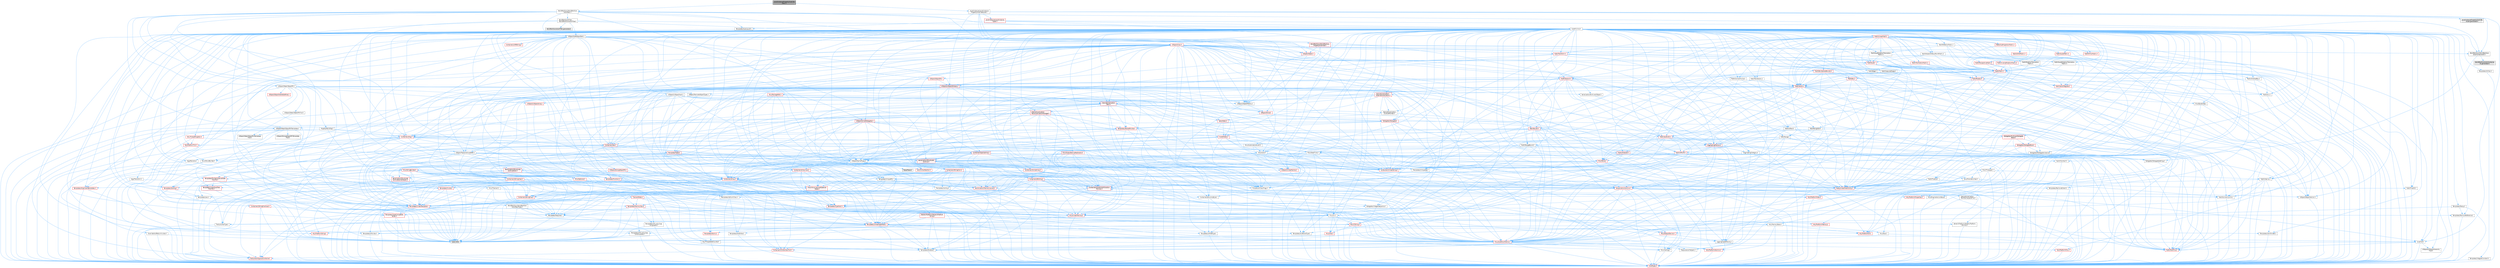 digraph "LevelInstancePropertyOverrideDesc.h"
{
 // INTERACTIVE_SVG=YES
 // LATEX_PDF_SIZE
  bgcolor="transparent";
  edge [fontname=Helvetica,fontsize=10,labelfontname=Helvetica,labelfontsize=10];
  node [fontname=Helvetica,fontsize=10,shape=box,height=0.2,width=0.4];
  Node1 [id="Node000001",label="LevelInstancePropertyOverride\lDesc.h",height=0.2,width=0.4,color="gray40", fillcolor="grey60", style="filled", fontcolor="black",tooltip=" "];
  Node1 -> Node2 [id="edge1_Node000001_Node000002",color="steelblue1",style="solid",tooltip=" "];
  Node2 [id="Node000002",label="WorldPartition/WorldPartition\lActorDesc.h",height=0.2,width=0.4,color="grey40", fillcolor="white", style="filled",URL="$d8/d60/WorldPartitionActorDesc_8h.html",tooltip=" "];
  Node2 -> Node3 [id="edge2_Node000002_Node000003",color="steelblue1",style="solid",tooltip=" "];
  Node3 [id="Node000003",label="CoreMinimal.h",height=0.2,width=0.4,color="grey40", fillcolor="white", style="filled",URL="$d7/d67/CoreMinimal_8h.html",tooltip=" "];
  Node3 -> Node4 [id="edge3_Node000003_Node000004",color="steelblue1",style="solid",tooltip=" "];
  Node4 [id="Node000004",label="CoreTypes.h",height=0.2,width=0.4,color="red", fillcolor="#FFF0F0", style="filled",URL="$dc/dec/CoreTypes_8h.html",tooltip=" "];
  Node3 -> Node18 [id="edge4_Node000003_Node000018",color="steelblue1",style="solid",tooltip=" "];
  Node18 [id="Node000018",label="CoreFwd.h",height=0.2,width=0.4,color="grey40", fillcolor="white", style="filled",URL="$d1/d1e/CoreFwd_8h.html",tooltip=" "];
  Node18 -> Node4 [id="edge5_Node000018_Node000004",color="steelblue1",style="solid",tooltip=" "];
  Node18 -> Node19 [id="edge6_Node000018_Node000019",color="steelblue1",style="solid",tooltip=" "];
  Node19 [id="Node000019",label="Containers/ContainersFwd.h",height=0.2,width=0.4,color="red", fillcolor="#FFF0F0", style="filled",URL="$d4/d0a/ContainersFwd_8h.html",tooltip=" "];
  Node19 -> Node4 [id="edge7_Node000019_Node000004",color="steelblue1",style="solid",tooltip=" "];
  Node19 -> Node20 [id="edge8_Node000019_Node000020",color="steelblue1",style="solid",tooltip=" "];
  Node20 [id="Node000020",label="Traits/IsContiguousContainer.h",height=0.2,width=0.4,color="red", fillcolor="#FFF0F0", style="filled",URL="$d5/d3c/IsContiguousContainer_8h.html",tooltip=" "];
  Node20 -> Node4 [id="edge9_Node000020_Node000004",color="steelblue1",style="solid",tooltip=" "];
  Node18 -> Node23 [id="edge10_Node000018_Node000023",color="steelblue1",style="solid",tooltip=" "];
  Node23 [id="Node000023",label="Math/MathFwd.h",height=0.2,width=0.4,color="red", fillcolor="#FFF0F0", style="filled",URL="$d2/d10/MathFwd_8h.html",tooltip=" "];
  Node18 -> Node24 [id="edge11_Node000018_Node000024",color="steelblue1",style="solid",tooltip=" "];
  Node24 [id="Node000024",label="UObject/UObjectHierarchy\lFwd.h",height=0.2,width=0.4,color="grey40", fillcolor="white", style="filled",URL="$d3/d13/UObjectHierarchyFwd_8h.html",tooltip=" "];
  Node3 -> Node24 [id="edge12_Node000003_Node000024",color="steelblue1",style="solid",tooltip=" "];
  Node3 -> Node19 [id="edge13_Node000003_Node000019",color="steelblue1",style="solid",tooltip=" "];
  Node3 -> Node25 [id="edge14_Node000003_Node000025",color="steelblue1",style="solid",tooltip=" "];
  Node25 [id="Node000025",label="Misc/VarArgs.h",height=0.2,width=0.4,color="grey40", fillcolor="white", style="filled",URL="$d5/d6f/VarArgs_8h.html",tooltip=" "];
  Node25 -> Node4 [id="edge15_Node000025_Node000004",color="steelblue1",style="solid",tooltip=" "];
  Node3 -> Node26 [id="edge16_Node000003_Node000026",color="steelblue1",style="solid",tooltip=" "];
  Node26 [id="Node000026",label="Logging/LogVerbosity.h",height=0.2,width=0.4,color="grey40", fillcolor="white", style="filled",URL="$d2/d8f/LogVerbosity_8h.html",tooltip=" "];
  Node26 -> Node4 [id="edge17_Node000026_Node000004",color="steelblue1",style="solid",tooltip=" "];
  Node3 -> Node27 [id="edge18_Node000003_Node000027",color="steelblue1",style="solid",tooltip=" "];
  Node27 [id="Node000027",label="Misc/OutputDevice.h",height=0.2,width=0.4,color="red", fillcolor="#FFF0F0", style="filled",URL="$d7/d32/OutputDevice_8h.html",tooltip=" "];
  Node27 -> Node18 [id="edge19_Node000027_Node000018",color="steelblue1",style="solid",tooltip=" "];
  Node27 -> Node4 [id="edge20_Node000027_Node000004",color="steelblue1",style="solid",tooltip=" "];
  Node27 -> Node26 [id="edge21_Node000027_Node000026",color="steelblue1",style="solid",tooltip=" "];
  Node27 -> Node25 [id="edge22_Node000027_Node000025",color="steelblue1",style="solid",tooltip=" "];
  Node3 -> Node33 [id="edge23_Node000003_Node000033",color="steelblue1",style="solid",tooltip=" "];
  Node33 [id="Node000033",label="HAL/PlatformCrt.h",height=0.2,width=0.4,color="red", fillcolor="#FFF0F0", style="filled",URL="$d8/d75/PlatformCrt_8h.html",tooltip=" "];
  Node3 -> Node43 [id="edge24_Node000003_Node000043",color="steelblue1",style="solid",tooltip=" "];
  Node43 [id="Node000043",label="HAL/PlatformMisc.h",height=0.2,width=0.4,color="red", fillcolor="#FFF0F0", style="filled",URL="$d0/df5/PlatformMisc_8h.html",tooltip=" "];
  Node43 -> Node4 [id="edge25_Node000043_Node000004",color="steelblue1",style="solid",tooltip=" "];
  Node3 -> Node62 [id="edge26_Node000003_Node000062",color="steelblue1",style="solid",tooltip=" "];
  Node62 [id="Node000062",label="Misc/AssertionMacros.h",height=0.2,width=0.4,color="red", fillcolor="#FFF0F0", style="filled",URL="$d0/dfa/AssertionMacros_8h.html",tooltip=" "];
  Node62 -> Node4 [id="edge27_Node000062_Node000004",color="steelblue1",style="solid",tooltip=" "];
  Node62 -> Node43 [id="edge28_Node000062_Node000043",color="steelblue1",style="solid",tooltip=" "];
  Node62 -> Node9 [id="edge29_Node000062_Node000009",color="steelblue1",style="solid",tooltip=" "];
  Node9 [id="Node000009",label="PreprocessorHelpers.h",height=0.2,width=0.4,color="grey40", fillcolor="white", style="filled",URL="$db/ddb/PreprocessorHelpers_8h.html",tooltip=" "];
  Node62 -> Node63 [id="edge30_Node000062_Node000063",color="steelblue1",style="solid",tooltip=" "];
  Node63 [id="Node000063",label="Templates/EnableIf.h",height=0.2,width=0.4,color="grey40", fillcolor="white", style="filled",URL="$d7/d60/EnableIf_8h.html",tooltip=" "];
  Node63 -> Node4 [id="edge31_Node000063_Node000004",color="steelblue1",style="solid",tooltip=" "];
  Node62 -> Node25 [id="edge32_Node000062_Node000025",color="steelblue1",style="solid",tooltip=" "];
  Node3 -> Node71 [id="edge33_Node000003_Node000071",color="steelblue1",style="solid",tooltip=" "];
  Node71 [id="Node000071",label="Templates/IsPointer.h",height=0.2,width=0.4,color="grey40", fillcolor="white", style="filled",URL="$d7/d05/IsPointer_8h.html",tooltip=" "];
  Node71 -> Node4 [id="edge34_Node000071_Node000004",color="steelblue1",style="solid",tooltip=" "];
  Node3 -> Node72 [id="edge35_Node000003_Node000072",color="steelblue1",style="solid",tooltip=" "];
  Node72 [id="Node000072",label="HAL/PlatformMemory.h",height=0.2,width=0.4,color="red", fillcolor="#FFF0F0", style="filled",URL="$de/d68/PlatformMemory_8h.html",tooltip=" "];
  Node72 -> Node4 [id="edge36_Node000072_Node000004",color="steelblue1",style="solid",tooltip=" "];
  Node3 -> Node55 [id="edge37_Node000003_Node000055",color="steelblue1",style="solid",tooltip=" "];
  Node55 [id="Node000055",label="HAL/PlatformAtomics.h",height=0.2,width=0.4,color="red", fillcolor="#FFF0F0", style="filled",URL="$d3/d36/PlatformAtomics_8h.html",tooltip=" "];
  Node55 -> Node4 [id="edge38_Node000055_Node000004",color="steelblue1",style="solid",tooltip=" "];
  Node3 -> Node77 [id="edge39_Node000003_Node000077",color="steelblue1",style="solid",tooltip=" "];
  Node77 [id="Node000077",label="Misc/Exec.h",height=0.2,width=0.4,color="grey40", fillcolor="white", style="filled",URL="$de/ddb/Exec_8h.html",tooltip=" "];
  Node77 -> Node4 [id="edge40_Node000077_Node000004",color="steelblue1",style="solid",tooltip=" "];
  Node77 -> Node62 [id="edge41_Node000077_Node000062",color="steelblue1",style="solid",tooltip=" "];
  Node3 -> Node78 [id="edge42_Node000003_Node000078",color="steelblue1",style="solid",tooltip=" "];
  Node78 [id="Node000078",label="HAL/MemoryBase.h",height=0.2,width=0.4,color="grey40", fillcolor="white", style="filled",URL="$d6/d9f/MemoryBase_8h.html",tooltip=" "];
  Node78 -> Node4 [id="edge43_Node000078_Node000004",color="steelblue1",style="solid",tooltip=" "];
  Node78 -> Node55 [id="edge44_Node000078_Node000055",color="steelblue1",style="solid",tooltip=" "];
  Node78 -> Node33 [id="edge45_Node000078_Node000033",color="steelblue1",style="solid",tooltip=" "];
  Node78 -> Node77 [id="edge46_Node000078_Node000077",color="steelblue1",style="solid",tooltip=" "];
  Node78 -> Node27 [id="edge47_Node000078_Node000027",color="steelblue1",style="solid",tooltip=" "];
  Node78 -> Node79 [id="edge48_Node000078_Node000079",color="steelblue1",style="solid",tooltip=" "];
  Node79 [id="Node000079",label="Templates/Atomic.h",height=0.2,width=0.4,color="red", fillcolor="#FFF0F0", style="filled",URL="$d3/d91/Atomic_8h.html",tooltip=" "];
  Node79 -> Node80 [id="edge49_Node000079_Node000080",color="steelblue1",style="solid",tooltip=" "];
  Node80 [id="Node000080",label="HAL/ThreadSafeCounter.h",height=0.2,width=0.4,color="grey40", fillcolor="white", style="filled",URL="$dc/dc9/ThreadSafeCounter_8h.html",tooltip=" "];
  Node80 -> Node4 [id="edge50_Node000080_Node000004",color="steelblue1",style="solid",tooltip=" "];
  Node80 -> Node55 [id="edge51_Node000080_Node000055",color="steelblue1",style="solid",tooltip=" "];
  Node3 -> Node88 [id="edge52_Node000003_Node000088",color="steelblue1",style="solid",tooltip=" "];
  Node88 [id="Node000088",label="HAL/UnrealMemory.h",height=0.2,width=0.4,color="red", fillcolor="#FFF0F0", style="filled",URL="$d9/d96/UnrealMemory_8h.html",tooltip=" "];
  Node88 -> Node4 [id="edge53_Node000088_Node000004",color="steelblue1",style="solid",tooltip=" "];
  Node88 -> Node78 [id="edge54_Node000088_Node000078",color="steelblue1",style="solid",tooltip=" "];
  Node88 -> Node72 [id="edge55_Node000088_Node000072",color="steelblue1",style="solid",tooltip=" "];
  Node88 -> Node71 [id="edge56_Node000088_Node000071",color="steelblue1",style="solid",tooltip=" "];
  Node3 -> Node90 [id="edge57_Node000003_Node000090",color="steelblue1",style="solid",tooltip=" "];
  Node90 [id="Node000090",label="Templates/IsArithmetic.h",height=0.2,width=0.4,color="grey40", fillcolor="white", style="filled",URL="$d2/d5d/IsArithmetic_8h.html",tooltip=" "];
  Node90 -> Node4 [id="edge58_Node000090_Node000004",color="steelblue1",style="solid",tooltip=" "];
  Node3 -> Node84 [id="edge59_Node000003_Node000084",color="steelblue1",style="solid",tooltip=" "];
  Node84 [id="Node000084",label="Templates/AndOrNot.h",height=0.2,width=0.4,color="grey40", fillcolor="white", style="filled",URL="$db/d0a/AndOrNot_8h.html",tooltip=" "];
  Node84 -> Node4 [id="edge60_Node000084_Node000004",color="steelblue1",style="solid",tooltip=" "];
  Node3 -> Node91 [id="edge61_Node000003_Node000091",color="steelblue1",style="solid",tooltip=" "];
  Node91 [id="Node000091",label="Templates/IsPODType.h",height=0.2,width=0.4,color="grey40", fillcolor="white", style="filled",URL="$d7/db1/IsPODType_8h.html",tooltip=" "];
  Node91 -> Node4 [id="edge62_Node000091_Node000004",color="steelblue1",style="solid",tooltip=" "];
  Node3 -> Node92 [id="edge63_Node000003_Node000092",color="steelblue1",style="solid",tooltip=" "];
  Node92 [id="Node000092",label="Templates/IsUECoreType.h",height=0.2,width=0.4,color="grey40", fillcolor="white", style="filled",URL="$d1/db8/IsUECoreType_8h.html",tooltip=" "];
  Node92 -> Node4 [id="edge64_Node000092_Node000004",color="steelblue1",style="solid",tooltip=" "];
  Node92 -> Node8 [id="edge65_Node000092_Node000008",color="steelblue1",style="solid",tooltip=" "];
  Node8 [id="Node000008",label="type_traits",height=0.2,width=0.4,color="grey60", fillcolor="#E0E0E0", style="filled",tooltip=" "];
  Node3 -> Node85 [id="edge66_Node000003_Node000085",color="steelblue1",style="solid",tooltip=" "];
  Node85 [id="Node000085",label="Templates/IsTriviallyCopy\lConstructible.h",height=0.2,width=0.4,color="grey40", fillcolor="white", style="filled",URL="$d3/d78/IsTriviallyCopyConstructible_8h.html",tooltip=" "];
  Node85 -> Node4 [id="edge67_Node000085_Node000004",color="steelblue1",style="solid",tooltip=" "];
  Node85 -> Node8 [id="edge68_Node000085_Node000008",color="steelblue1",style="solid",tooltip=" "];
  Node3 -> Node93 [id="edge69_Node000003_Node000093",color="steelblue1",style="solid",tooltip=" "];
  Node93 [id="Node000093",label="Templates/UnrealTypeTraits.h",height=0.2,width=0.4,color="red", fillcolor="#FFF0F0", style="filled",URL="$d2/d2d/UnrealTypeTraits_8h.html",tooltip=" "];
  Node93 -> Node4 [id="edge70_Node000093_Node000004",color="steelblue1",style="solid",tooltip=" "];
  Node93 -> Node71 [id="edge71_Node000093_Node000071",color="steelblue1",style="solid",tooltip=" "];
  Node93 -> Node62 [id="edge72_Node000093_Node000062",color="steelblue1",style="solid",tooltip=" "];
  Node93 -> Node84 [id="edge73_Node000093_Node000084",color="steelblue1",style="solid",tooltip=" "];
  Node93 -> Node63 [id="edge74_Node000093_Node000063",color="steelblue1",style="solid",tooltip=" "];
  Node93 -> Node90 [id="edge75_Node000093_Node000090",color="steelblue1",style="solid",tooltip=" "];
  Node93 -> Node91 [id="edge76_Node000093_Node000091",color="steelblue1",style="solid",tooltip=" "];
  Node93 -> Node92 [id="edge77_Node000093_Node000092",color="steelblue1",style="solid",tooltip=" "];
  Node93 -> Node85 [id="edge78_Node000093_Node000085",color="steelblue1",style="solid",tooltip=" "];
  Node3 -> Node63 [id="edge79_Node000003_Node000063",color="steelblue1",style="solid",tooltip=" "];
  Node3 -> Node95 [id="edge80_Node000003_Node000095",color="steelblue1",style="solid",tooltip=" "];
  Node95 [id="Node000095",label="Templates/RemoveReference.h",height=0.2,width=0.4,color="grey40", fillcolor="white", style="filled",URL="$da/dbe/RemoveReference_8h.html",tooltip=" "];
  Node95 -> Node4 [id="edge81_Node000095_Node000004",color="steelblue1",style="solid",tooltip=" "];
  Node3 -> Node96 [id="edge82_Node000003_Node000096",color="steelblue1",style="solid",tooltip=" "];
  Node96 [id="Node000096",label="Templates/IntegralConstant.h",height=0.2,width=0.4,color="grey40", fillcolor="white", style="filled",URL="$db/d1b/IntegralConstant_8h.html",tooltip=" "];
  Node96 -> Node4 [id="edge83_Node000096_Node000004",color="steelblue1",style="solid",tooltip=" "];
  Node3 -> Node97 [id="edge84_Node000003_Node000097",color="steelblue1",style="solid",tooltip=" "];
  Node97 [id="Node000097",label="Templates/IsClass.h",height=0.2,width=0.4,color="grey40", fillcolor="white", style="filled",URL="$db/dcb/IsClass_8h.html",tooltip=" "];
  Node97 -> Node4 [id="edge85_Node000097_Node000004",color="steelblue1",style="solid",tooltip=" "];
  Node3 -> Node98 [id="edge86_Node000003_Node000098",color="steelblue1",style="solid",tooltip=" "];
  Node98 [id="Node000098",label="Templates/TypeCompatible\lBytes.h",height=0.2,width=0.4,color="red", fillcolor="#FFF0F0", style="filled",URL="$df/d0a/TypeCompatibleBytes_8h.html",tooltip=" "];
  Node98 -> Node4 [id="edge87_Node000098_Node000004",color="steelblue1",style="solid",tooltip=" "];
  Node98 -> Node8 [id="edge88_Node000098_Node000008",color="steelblue1",style="solid",tooltip=" "];
  Node3 -> Node20 [id="edge89_Node000003_Node000020",color="steelblue1",style="solid",tooltip=" "];
  Node3 -> Node99 [id="edge90_Node000003_Node000099",color="steelblue1",style="solid",tooltip=" "];
  Node99 [id="Node000099",label="Templates/UnrealTemplate.h",height=0.2,width=0.4,color="red", fillcolor="#FFF0F0", style="filled",URL="$d4/d24/UnrealTemplate_8h.html",tooltip=" "];
  Node99 -> Node4 [id="edge91_Node000099_Node000004",color="steelblue1",style="solid",tooltip=" "];
  Node99 -> Node71 [id="edge92_Node000099_Node000071",color="steelblue1",style="solid",tooltip=" "];
  Node99 -> Node88 [id="edge93_Node000099_Node000088",color="steelblue1",style="solid",tooltip=" "];
  Node99 -> Node93 [id="edge94_Node000099_Node000093",color="steelblue1",style="solid",tooltip=" "];
  Node99 -> Node95 [id="edge95_Node000099_Node000095",color="steelblue1",style="solid",tooltip=" "];
  Node99 -> Node65 [id="edge96_Node000099_Node000065",color="steelblue1",style="solid",tooltip=" "];
  Node65 [id="Node000065",label="Templates/Requires.h",height=0.2,width=0.4,color="grey40", fillcolor="white", style="filled",URL="$dc/d96/Requires_8h.html",tooltip=" "];
  Node65 -> Node63 [id="edge97_Node000065_Node000063",color="steelblue1",style="solid",tooltip=" "];
  Node65 -> Node8 [id="edge98_Node000065_Node000008",color="steelblue1",style="solid",tooltip=" "];
  Node99 -> Node98 [id="edge99_Node000099_Node000098",color="steelblue1",style="solid",tooltip=" "];
  Node99 -> Node20 [id="edge100_Node000099_Node000020",color="steelblue1",style="solid",tooltip=" "];
  Node99 -> Node8 [id="edge101_Node000099_Node000008",color="steelblue1",style="solid",tooltip=" "];
  Node3 -> Node48 [id="edge102_Node000003_Node000048",color="steelblue1",style="solid",tooltip=" "];
  Node48 [id="Node000048",label="Math/NumericLimits.h",height=0.2,width=0.4,color="grey40", fillcolor="white", style="filled",URL="$df/d1b/NumericLimits_8h.html",tooltip=" "];
  Node48 -> Node4 [id="edge103_Node000048_Node000004",color="steelblue1",style="solid",tooltip=" "];
  Node3 -> Node103 [id="edge104_Node000003_Node000103",color="steelblue1",style="solid",tooltip=" "];
  Node103 [id="Node000103",label="HAL/PlatformMath.h",height=0.2,width=0.4,color="red", fillcolor="#FFF0F0", style="filled",URL="$dc/d53/PlatformMath_8h.html",tooltip=" "];
  Node103 -> Node4 [id="edge105_Node000103_Node000004",color="steelblue1",style="solid",tooltip=" "];
  Node3 -> Node86 [id="edge106_Node000003_Node000086",color="steelblue1",style="solid",tooltip=" "];
  Node86 [id="Node000086",label="Templates/IsTriviallyCopy\lAssignable.h",height=0.2,width=0.4,color="grey40", fillcolor="white", style="filled",URL="$d2/df2/IsTriviallyCopyAssignable_8h.html",tooltip=" "];
  Node86 -> Node4 [id="edge107_Node000086_Node000004",color="steelblue1",style="solid",tooltip=" "];
  Node86 -> Node8 [id="edge108_Node000086_Node000008",color="steelblue1",style="solid",tooltip=" "];
  Node3 -> Node111 [id="edge109_Node000003_Node000111",color="steelblue1",style="solid",tooltip=" "];
  Node111 [id="Node000111",label="Templates/MemoryOps.h",height=0.2,width=0.4,color="red", fillcolor="#FFF0F0", style="filled",URL="$db/dea/MemoryOps_8h.html",tooltip=" "];
  Node111 -> Node4 [id="edge110_Node000111_Node000004",color="steelblue1",style="solid",tooltip=" "];
  Node111 -> Node88 [id="edge111_Node000111_Node000088",color="steelblue1",style="solid",tooltip=" "];
  Node111 -> Node86 [id="edge112_Node000111_Node000086",color="steelblue1",style="solid",tooltip=" "];
  Node111 -> Node85 [id="edge113_Node000111_Node000085",color="steelblue1",style="solid",tooltip=" "];
  Node111 -> Node65 [id="edge114_Node000111_Node000065",color="steelblue1",style="solid",tooltip=" "];
  Node111 -> Node93 [id="edge115_Node000111_Node000093",color="steelblue1",style="solid",tooltip=" "];
  Node111 -> Node8 [id="edge116_Node000111_Node000008",color="steelblue1",style="solid",tooltip=" "];
  Node3 -> Node112 [id="edge117_Node000003_Node000112",color="steelblue1",style="solid",tooltip=" "];
  Node112 [id="Node000112",label="Containers/ContainerAllocation\lPolicies.h",height=0.2,width=0.4,color="red", fillcolor="#FFF0F0", style="filled",URL="$d7/dff/ContainerAllocationPolicies_8h.html",tooltip=" "];
  Node112 -> Node4 [id="edge118_Node000112_Node000004",color="steelblue1",style="solid",tooltip=" "];
  Node112 -> Node112 [id="edge119_Node000112_Node000112",color="steelblue1",style="solid",tooltip=" "];
  Node112 -> Node103 [id="edge120_Node000112_Node000103",color="steelblue1",style="solid",tooltip=" "];
  Node112 -> Node88 [id="edge121_Node000112_Node000088",color="steelblue1",style="solid",tooltip=" "];
  Node112 -> Node48 [id="edge122_Node000112_Node000048",color="steelblue1",style="solid",tooltip=" "];
  Node112 -> Node62 [id="edge123_Node000112_Node000062",color="steelblue1",style="solid",tooltip=" "];
  Node112 -> Node111 [id="edge124_Node000112_Node000111",color="steelblue1",style="solid",tooltip=" "];
  Node112 -> Node98 [id="edge125_Node000112_Node000098",color="steelblue1",style="solid",tooltip=" "];
  Node112 -> Node8 [id="edge126_Node000112_Node000008",color="steelblue1",style="solid",tooltip=" "];
  Node3 -> Node115 [id="edge127_Node000003_Node000115",color="steelblue1",style="solid",tooltip=" "];
  Node115 [id="Node000115",label="Templates/IsEnumClass.h",height=0.2,width=0.4,color="grey40", fillcolor="white", style="filled",URL="$d7/d15/IsEnumClass_8h.html",tooltip=" "];
  Node115 -> Node4 [id="edge128_Node000115_Node000004",color="steelblue1",style="solid",tooltip=" "];
  Node115 -> Node84 [id="edge129_Node000115_Node000084",color="steelblue1",style="solid",tooltip=" "];
  Node3 -> Node116 [id="edge130_Node000003_Node000116",color="steelblue1",style="solid",tooltip=" "];
  Node116 [id="Node000116",label="HAL/PlatformProperties.h",height=0.2,width=0.4,color="red", fillcolor="#FFF0F0", style="filled",URL="$d9/db0/PlatformProperties_8h.html",tooltip=" "];
  Node116 -> Node4 [id="edge131_Node000116_Node000004",color="steelblue1",style="solid",tooltip=" "];
  Node3 -> Node119 [id="edge132_Node000003_Node000119",color="steelblue1",style="solid",tooltip=" "];
  Node119 [id="Node000119",label="Misc/EngineVersionBase.h",height=0.2,width=0.4,color="grey40", fillcolor="white", style="filled",URL="$d5/d2b/EngineVersionBase_8h.html",tooltip=" "];
  Node119 -> Node4 [id="edge133_Node000119_Node000004",color="steelblue1",style="solid",tooltip=" "];
  Node3 -> Node120 [id="edge134_Node000003_Node000120",color="steelblue1",style="solid",tooltip=" "];
  Node120 [id="Node000120",label="Internationalization\l/TextNamespaceFwd.h",height=0.2,width=0.4,color="grey40", fillcolor="white", style="filled",URL="$d8/d97/TextNamespaceFwd_8h.html",tooltip=" "];
  Node120 -> Node4 [id="edge135_Node000120_Node000004",color="steelblue1",style="solid",tooltip=" "];
  Node3 -> Node121 [id="edge136_Node000003_Node000121",color="steelblue1",style="solid",tooltip=" "];
  Node121 [id="Node000121",label="Serialization/Archive.h",height=0.2,width=0.4,color="red", fillcolor="#FFF0F0", style="filled",URL="$d7/d3b/Archive_8h.html",tooltip=" "];
  Node121 -> Node18 [id="edge137_Node000121_Node000018",color="steelblue1",style="solid",tooltip=" "];
  Node121 -> Node4 [id="edge138_Node000121_Node000004",color="steelblue1",style="solid",tooltip=" "];
  Node121 -> Node116 [id="edge139_Node000121_Node000116",color="steelblue1",style="solid",tooltip=" "];
  Node121 -> Node120 [id="edge140_Node000121_Node000120",color="steelblue1",style="solid",tooltip=" "];
  Node121 -> Node23 [id="edge141_Node000121_Node000023",color="steelblue1",style="solid",tooltip=" "];
  Node121 -> Node62 [id="edge142_Node000121_Node000062",color="steelblue1",style="solid",tooltip=" "];
  Node121 -> Node119 [id="edge143_Node000121_Node000119",color="steelblue1",style="solid",tooltip=" "];
  Node121 -> Node25 [id="edge144_Node000121_Node000025",color="steelblue1",style="solid",tooltip=" "];
  Node121 -> Node63 [id="edge145_Node000121_Node000063",color="steelblue1",style="solid",tooltip=" "];
  Node121 -> Node115 [id="edge146_Node000121_Node000115",color="steelblue1",style="solid",tooltip=" "];
  Node121 -> Node99 [id="edge147_Node000121_Node000099",color="steelblue1",style="solid",tooltip=" "];
  Node121 -> Node124 [id="edge148_Node000121_Node000124",color="steelblue1",style="solid",tooltip=" "];
  Node124 [id="Node000124",label="UObject/ObjectVersion.h",height=0.2,width=0.4,color="grey40", fillcolor="white", style="filled",URL="$da/d63/ObjectVersion_8h.html",tooltip=" "];
  Node124 -> Node4 [id="edge149_Node000124_Node000004",color="steelblue1",style="solid",tooltip=" "];
  Node3 -> Node125 [id="edge150_Node000003_Node000125",color="steelblue1",style="solid",tooltip=" "];
  Node125 [id="Node000125",label="Templates/Less.h",height=0.2,width=0.4,color="grey40", fillcolor="white", style="filled",URL="$de/dc8/Less_8h.html",tooltip=" "];
  Node125 -> Node4 [id="edge151_Node000125_Node000004",color="steelblue1",style="solid",tooltip=" "];
  Node125 -> Node99 [id="edge152_Node000125_Node000099",color="steelblue1",style="solid",tooltip=" "];
  Node3 -> Node126 [id="edge153_Node000003_Node000126",color="steelblue1",style="solid",tooltip=" "];
  Node126 [id="Node000126",label="Templates/Sorting.h",height=0.2,width=0.4,color="red", fillcolor="#FFF0F0", style="filled",URL="$d3/d9e/Sorting_8h.html",tooltip=" "];
  Node126 -> Node4 [id="edge154_Node000126_Node000004",color="steelblue1",style="solid",tooltip=" "];
  Node126 -> Node103 [id="edge155_Node000126_Node000103",color="steelblue1",style="solid",tooltip=" "];
  Node126 -> Node125 [id="edge156_Node000126_Node000125",color="steelblue1",style="solid",tooltip=" "];
  Node3 -> Node137 [id="edge157_Node000003_Node000137",color="steelblue1",style="solid",tooltip=" "];
  Node137 [id="Node000137",label="Misc/Char.h",height=0.2,width=0.4,color="red", fillcolor="#FFF0F0", style="filled",URL="$d0/d58/Char_8h.html",tooltip=" "];
  Node137 -> Node4 [id="edge158_Node000137_Node000004",color="steelblue1",style="solid",tooltip=" "];
  Node137 -> Node8 [id="edge159_Node000137_Node000008",color="steelblue1",style="solid",tooltip=" "];
  Node3 -> Node140 [id="edge160_Node000003_Node000140",color="steelblue1",style="solid",tooltip=" "];
  Node140 [id="Node000140",label="GenericPlatform/GenericPlatform\lStricmp.h",height=0.2,width=0.4,color="grey40", fillcolor="white", style="filled",URL="$d2/d86/GenericPlatformStricmp_8h.html",tooltip=" "];
  Node140 -> Node4 [id="edge161_Node000140_Node000004",color="steelblue1",style="solid",tooltip=" "];
  Node3 -> Node141 [id="edge162_Node000003_Node000141",color="steelblue1",style="solid",tooltip=" "];
  Node141 [id="Node000141",label="GenericPlatform/GenericPlatform\lString.h",height=0.2,width=0.4,color="red", fillcolor="#FFF0F0", style="filled",URL="$dd/d20/GenericPlatformString_8h.html",tooltip=" "];
  Node141 -> Node4 [id="edge163_Node000141_Node000004",color="steelblue1",style="solid",tooltip=" "];
  Node141 -> Node140 [id="edge164_Node000141_Node000140",color="steelblue1",style="solid",tooltip=" "];
  Node141 -> Node63 [id="edge165_Node000141_Node000063",color="steelblue1",style="solid",tooltip=" "];
  Node141 -> Node32 [id="edge166_Node000141_Node000032",color="steelblue1",style="solid",tooltip=" "];
  Node32 [id="Node000032",label="Traits/IsCharType.h",height=0.2,width=0.4,color="grey40", fillcolor="white", style="filled",URL="$db/d51/IsCharType_8h.html",tooltip=" "];
  Node32 -> Node4 [id="edge167_Node000032_Node000004",color="steelblue1",style="solid",tooltip=" "];
  Node141 -> Node8 [id="edge168_Node000141_Node000008",color="steelblue1",style="solid",tooltip=" "];
  Node3 -> Node74 [id="edge169_Node000003_Node000074",color="steelblue1",style="solid",tooltip=" "];
  Node74 [id="Node000074",label="HAL/PlatformString.h",height=0.2,width=0.4,color="red", fillcolor="#FFF0F0", style="filled",URL="$db/db5/PlatformString_8h.html",tooltip=" "];
  Node74 -> Node4 [id="edge170_Node000074_Node000004",color="steelblue1",style="solid",tooltip=" "];
  Node3 -> Node144 [id="edge171_Node000003_Node000144",color="steelblue1",style="solid",tooltip=" "];
  Node144 [id="Node000144",label="Misc/CString.h",height=0.2,width=0.4,color="red", fillcolor="#FFF0F0", style="filled",URL="$d2/d49/CString_8h.html",tooltip=" "];
  Node144 -> Node4 [id="edge172_Node000144_Node000004",color="steelblue1",style="solid",tooltip=" "];
  Node144 -> Node33 [id="edge173_Node000144_Node000033",color="steelblue1",style="solid",tooltip=" "];
  Node144 -> Node74 [id="edge174_Node000144_Node000074",color="steelblue1",style="solid",tooltip=" "];
  Node144 -> Node62 [id="edge175_Node000144_Node000062",color="steelblue1",style="solid",tooltip=" "];
  Node144 -> Node137 [id="edge176_Node000144_Node000137",color="steelblue1",style="solid",tooltip=" "];
  Node144 -> Node25 [id="edge177_Node000144_Node000025",color="steelblue1",style="solid",tooltip=" "];
  Node3 -> Node145 [id="edge178_Node000003_Node000145",color="steelblue1",style="solid",tooltip=" "];
  Node145 [id="Node000145",label="Misc/Crc.h",height=0.2,width=0.4,color="grey40", fillcolor="white", style="filled",URL="$d4/dd2/Crc_8h.html",tooltip=" "];
  Node145 -> Node4 [id="edge179_Node000145_Node000004",color="steelblue1",style="solid",tooltip=" "];
  Node145 -> Node74 [id="edge180_Node000145_Node000074",color="steelblue1",style="solid",tooltip=" "];
  Node145 -> Node62 [id="edge181_Node000145_Node000062",color="steelblue1",style="solid",tooltip=" "];
  Node145 -> Node144 [id="edge182_Node000145_Node000144",color="steelblue1",style="solid",tooltip=" "];
  Node145 -> Node137 [id="edge183_Node000145_Node000137",color="steelblue1",style="solid",tooltip=" "];
  Node145 -> Node93 [id="edge184_Node000145_Node000093",color="steelblue1",style="solid",tooltip=" "];
  Node145 -> Node32 [id="edge185_Node000145_Node000032",color="steelblue1",style="solid",tooltip=" "];
  Node3 -> Node136 [id="edge186_Node000003_Node000136",color="steelblue1",style="solid",tooltip=" "];
  Node136 [id="Node000136",label="Math/UnrealMathUtility.h",height=0.2,width=0.4,color="red", fillcolor="#FFF0F0", style="filled",URL="$db/db8/UnrealMathUtility_8h.html",tooltip=" "];
  Node136 -> Node4 [id="edge187_Node000136_Node000004",color="steelblue1",style="solid",tooltip=" "];
  Node136 -> Node62 [id="edge188_Node000136_Node000062",color="steelblue1",style="solid",tooltip=" "];
  Node136 -> Node103 [id="edge189_Node000136_Node000103",color="steelblue1",style="solid",tooltip=" "];
  Node136 -> Node23 [id="edge190_Node000136_Node000023",color="steelblue1",style="solid",tooltip=" "];
  Node136 -> Node65 [id="edge191_Node000136_Node000065",color="steelblue1",style="solid",tooltip=" "];
  Node3 -> Node146 [id="edge192_Node000003_Node000146",color="steelblue1",style="solid",tooltip=" "];
  Node146 [id="Node000146",label="Containers/UnrealString.h",height=0.2,width=0.4,color="red", fillcolor="#FFF0F0", style="filled",URL="$d5/dba/UnrealString_8h.html",tooltip=" "];
  Node3 -> Node150 [id="edge193_Node000003_Node000150",color="steelblue1",style="solid",tooltip=" "];
  Node150 [id="Node000150",label="Containers/Array.h",height=0.2,width=0.4,color="red", fillcolor="#FFF0F0", style="filled",URL="$df/dd0/Array_8h.html",tooltip=" "];
  Node150 -> Node4 [id="edge194_Node000150_Node000004",color="steelblue1",style="solid",tooltip=" "];
  Node150 -> Node62 [id="edge195_Node000150_Node000062",color="steelblue1",style="solid",tooltip=" "];
  Node150 -> Node151 [id="edge196_Node000150_Node000151",color="steelblue1",style="solid",tooltip=" "];
  Node151 [id="Node000151",label="Misc/IntrusiveUnsetOptional\lState.h",height=0.2,width=0.4,color="red", fillcolor="#FFF0F0", style="filled",URL="$d2/d0a/IntrusiveUnsetOptionalState_8h.html",tooltip=" "];
  Node150 -> Node88 [id="edge197_Node000150_Node000088",color="steelblue1",style="solid",tooltip=" "];
  Node150 -> Node93 [id="edge198_Node000150_Node000093",color="steelblue1",style="solid",tooltip=" "];
  Node150 -> Node99 [id="edge199_Node000150_Node000099",color="steelblue1",style="solid",tooltip=" "];
  Node150 -> Node112 [id="edge200_Node000150_Node000112",color="steelblue1",style="solid",tooltip=" "];
  Node150 -> Node121 [id="edge201_Node000150_Node000121",color="steelblue1",style="solid",tooltip=" "];
  Node150 -> Node129 [id="edge202_Node000150_Node000129",color="steelblue1",style="solid",tooltip=" "];
  Node129 [id="Node000129",label="Templates/Invoke.h",height=0.2,width=0.4,color="red", fillcolor="#FFF0F0", style="filled",URL="$d7/deb/Invoke_8h.html",tooltip=" "];
  Node129 -> Node4 [id="edge203_Node000129_Node000004",color="steelblue1",style="solid",tooltip=" "];
  Node129 -> Node99 [id="edge204_Node000129_Node000099",color="steelblue1",style="solid",tooltip=" "];
  Node129 -> Node8 [id="edge205_Node000129_Node000008",color="steelblue1",style="solid",tooltip=" "];
  Node150 -> Node125 [id="edge206_Node000150_Node000125",color="steelblue1",style="solid",tooltip=" "];
  Node150 -> Node172 [id="edge207_Node000150_Node000172",color="steelblue1",style="solid",tooltip=" "];
  Node172 [id="Node000172",label="Templates/LosesQualifiers\lFromTo.h",height=0.2,width=0.4,color="red", fillcolor="#FFF0F0", style="filled",URL="$d2/db3/LosesQualifiersFromTo_8h.html",tooltip=" "];
  Node172 -> Node8 [id="edge208_Node000172_Node000008",color="steelblue1",style="solid",tooltip=" "];
  Node150 -> Node65 [id="edge209_Node000150_Node000065",color="steelblue1",style="solid",tooltip=" "];
  Node150 -> Node126 [id="edge210_Node000150_Node000126",color="steelblue1",style="solid",tooltip=" "];
  Node150 -> Node173 [id="edge211_Node000150_Node000173",color="steelblue1",style="solid",tooltip=" "];
  Node173 [id="Node000173",label="Templates/AlignmentTemplates.h",height=0.2,width=0.4,color="red", fillcolor="#FFF0F0", style="filled",URL="$dd/d32/AlignmentTemplates_8h.html",tooltip=" "];
  Node173 -> Node4 [id="edge212_Node000173_Node000004",color="steelblue1",style="solid",tooltip=" "];
  Node173 -> Node71 [id="edge213_Node000173_Node000071",color="steelblue1",style="solid",tooltip=" "];
  Node150 -> Node8 [id="edge214_Node000150_Node000008",color="steelblue1",style="solid",tooltip=" "];
  Node3 -> Node174 [id="edge215_Node000003_Node000174",color="steelblue1",style="solid",tooltip=" "];
  Node174 [id="Node000174",label="Misc/FrameNumber.h",height=0.2,width=0.4,color="grey40", fillcolor="white", style="filled",URL="$dd/dbd/FrameNumber_8h.html",tooltip=" "];
  Node174 -> Node4 [id="edge216_Node000174_Node000004",color="steelblue1",style="solid",tooltip=" "];
  Node174 -> Node48 [id="edge217_Node000174_Node000048",color="steelblue1",style="solid",tooltip=" "];
  Node174 -> Node136 [id="edge218_Node000174_Node000136",color="steelblue1",style="solid",tooltip=" "];
  Node174 -> Node63 [id="edge219_Node000174_Node000063",color="steelblue1",style="solid",tooltip=" "];
  Node174 -> Node93 [id="edge220_Node000174_Node000093",color="steelblue1",style="solid",tooltip=" "];
  Node3 -> Node175 [id="edge221_Node000003_Node000175",color="steelblue1",style="solid",tooltip=" "];
  Node175 [id="Node000175",label="Misc/Timespan.h",height=0.2,width=0.4,color="grey40", fillcolor="white", style="filled",URL="$da/dd9/Timespan_8h.html",tooltip=" "];
  Node175 -> Node4 [id="edge222_Node000175_Node000004",color="steelblue1",style="solid",tooltip=" "];
  Node175 -> Node176 [id="edge223_Node000175_Node000176",color="steelblue1",style="solid",tooltip=" "];
  Node176 [id="Node000176",label="Math/Interval.h",height=0.2,width=0.4,color="grey40", fillcolor="white", style="filled",URL="$d1/d55/Interval_8h.html",tooltip=" "];
  Node176 -> Node4 [id="edge224_Node000176_Node000004",color="steelblue1",style="solid",tooltip=" "];
  Node176 -> Node90 [id="edge225_Node000176_Node000090",color="steelblue1",style="solid",tooltip=" "];
  Node176 -> Node93 [id="edge226_Node000176_Node000093",color="steelblue1",style="solid",tooltip=" "];
  Node176 -> Node48 [id="edge227_Node000176_Node000048",color="steelblue1",style="solid",tooltip=" "];
  Node176 -> Node136 [id="edge228_Node000176_Node000136",color="steelblue1",style="solid",tooltip=" "];
  Node175 -> Node136 [id="edge229_Node000175_Node000136",color="steelblue1",style="solid",tooltip=" "];
  Node175 -> Node62 [id="edge230_Node000175_Node000062",color="steelblue1",style="solid",tooltip=" "];
  Node3 -> Node177 [id="edge231_Node000003_Node000177",color="steelblue1",style="solid",tooltip=" "];
  Node177 [id="Node000177",label="Containers/StringConv.h",height=0.2,width=0.4,color="red", fillcolor="#FFF0F0", style="filled",URL="$d3/ddf/StringConv_8h.html",tooltip=" "];
  Node177 -> Node4 [id="edge232_Node000177_Node000004",color="steelblue1",style="solid",tooltip=" "];
  Node177 -> Node62 [id="edge233_Node000177_Node000062",color="steelblue1",style="solid",tooltip=" "];
  Node177 -> Node112 [id="edge234_Node000177_Node000112",color="steelblue1",style="solid",tooltip=" "];
  Node177 -> Node150 [id="edge235_Node000177_Node000150",color="steelblue1",style="solid",tooltip=" "];
  Node177 -> Node144 [id="edge236_Node000177_Node000144",color="steelblue1",style="solid",tooltip=" "];
  Node177 -> Node178 [id="edge237_Node000177_Node000178",color="steelblue1",style="solid",tooltip=" "];
  Node178 [id="Node000178",label="Templates/IsArray.h",height=0.2,width=0.4,color="grey40", fillcolor="white", style="filled",URL="$d8/d8d/IsArray_8h.html",tooltip=" "];
  Node178 -> Node4 [id="edge238_Node000178_Node000004",color="steelblue1",style="solid",tooltip=" "];
  Node177 -> Node99 [id="edge239_Node000177_Node000099",color="steelblue1",style="solid",tooltip=" "];
  Node177 -> Node93 [id="edge240_Node000177_Node000093",color="steelblue1",style="solid",tooltip=" "];
  Node177 -> Node20 [id="edge241_Node000177_Node000020",color="steelblue1",style="solid",tooltip=" "];
  Node177 -> Node8 [id="edge242_Node000177_Node000008",color="steelblue1",style="solid",tooltip=" "];
  Node3 -> Node179 [id="edge243_Node000003_Node000179",color="steelblue1",style="solid",tooltip=" "];
  Node179 [id="Node000179",label="UObject/UnrealNames.h",height=0.2,width=0.4,color="red", fillcolor="#FFF0F0", style="filled",URL="$d8/db1/UnrealNames_8h.html",tooltip=" "];
  Node179 -> Node4 [id="edge244_Node000179_Node000004",color="steelblue1",style="solid",tooltip=" "];
  Node3 -> Node181 [id="edge245_Node000003_Node000181",color="steelblue1",style="solid",tooltip=" "];
  Node181 [id="Node000181",label="UObject/NameTypes.h",height=0.2,width=0.4,color="grey40", fillcolor="white", style="filled",URL="$d6/d35/NameTypes_8h.html",tooltip=" "];
  Node181 -> Node4 [id="edge246_Node000181_Node000004",color="steelblue1",style="solid",tooltip=" "];
  Node181 -> Node62 [id="edge247_Node000181_Node000062",color="steelblue1",style="solid",tooltip=" "];
  Node181 -> Node88 [id="edge248_Node000181_Node000088",color="steelblue1",style="solid",tooltip=" "];
  Node181 -> Node93 [id="edge249_Node000181_Node000093",color="steelblue1",style="solid",tooltip=" "];
  Node181 -> Node99 [id="edge250_Node000181_Node000099",color="steelblue1",style="solid",tooltip=" "];
  Node181 -> Node146 [id="edge251_Node000181_Node000146",color="steelblue1",style="solid",tooltip=" "];
  Node181 -> Node182 [id="edge252_Node000181_Node000182",color="steelblue1",style="solid",tooltip=" "];
  Node182 [id="Node000182",label="HAL/CriticalSection.h",height=0.2,width=0.4,color="red", fillcolor="#FFF0F0", style="filled",URL="$d6/d90/CriticalSection_8h.html",tooltip=" "];
  Node181 -> Node177 [id="edge253_Node000181_Node000177",color="steelblue1",style="solid",tooltip=" "];
  Node181 -> Node45 [id="edge254_Node000181_Node000045",color="steelblue1",style="solid",tooltip=" "];
  Node45 [id="Node000045",label="Containers/StringFwd.h",height=0.2,width=0.4,color="red", fillcolor="#FFF0F0", style="filled",URL="$df/d37/StringFwd_8h.html",tooltip=" "];
  Node45 -> Node4 [id="edge255_Node000045_Node000004",color="steelblue1",style="solid",tooltip=" "];
  Node45 -> Node20 [id="edge256_Node000045_Node000020",color="steelblue1",style="solid",tooltip=" "];
  Node181 -> Node179 [id="edge257_Node000181_Node000179",color="steelblue1",style="solid",tooltip=" "];
  Node181 -> Node79 [id="edge258_Node000181_Node000079",color="steelblue1",style="solid",tooltip=" "];
  Node181 -> Node158 [id="edge259_Node000181_Node000158",color="steelblue1",style="solid",tooltip=" "];
  Node158 [id="Node000158",label="Serialization/MemoryLayout.h",height=0.2,width=0.4,color="red", fillcolor="#FFF0F0", style="filled",URL="$d7/d66/MemoryLayout_8h.html",tooltip=" "];
  Node158 -> Node161 [id="edge260_Node000158_Node000161",color="steelblue1",style="solid",tooltip=" "];
  Node161 [id="Node000161",label="Containers/EnumAsByte.h",height=0.2,width=0.4,color="grey40", fillcolor="white", style="filled",URL="$d6/d9a/EnumAsByte_8h.html",tooltip=" "];
  Node161 -> Node4 [id="edge261_Node000161_Node000004",color="steelblue1",style="solid",tooltip=" "];
  Node161 -> Node91 [id="edge262_Node000161_Node000091",color="steelblue1",style="solid",tooltip=" "];
  Node161 -> Node162 [id="edge263_Node000161_Node000162",color="steelblue1",style="solid",tooltip=" "];
  Node162 [id="Node000162",label="Templates/TypeHash.h",height=0.2,width=0.4,color="red", fillcolor="#FFF0F0", style="filled",URL="$d1/d62/TypeHash_8h.html",tooltip=" "];
  Node162 -> Node4 [id="edge264_Node000162_Node000004",color="steelblue1",style="solid",tooltip=" "];
  Node162 -> Node65 [id="edge265_Node000162_Node000065",color="steelblue1",style="solid",tooltip=" "];
  Node162 -> Node145 [id="edge266_Node000162_Node000145",color="steelblue1",style="solid",tooltip=" "];
  Node162 -> Node8 [id="edge267_Node000162_Node000008",color="steelblue1",style="solid",tooltip=" "];
  Node158 -> Node45 [id="edge268_Node000158_Node000045",color="steelblue1",style="solid",tooltip=" "];
  Node158 -> Node88 [id="edge269_Node000158_Node000088",color="steelblue1",style="solid",tooltip=" "];
  Node158 -> Node63 [id="edge270_Node000158_Node000063",color="steelblue1",style="solid",tooltip=" "];
  Node158 -> Node99 [id="edge271_Node000158_Node000099",color="steelblue1",style="solid",tooltip=" "];
  Node181 -> Node151 [id="edge272_Node000181_Node000151",color="steelblue1",style="solid",tooltip=" "];
  Node181 -> Node185 [id="edge273_Node000181_Node000185",color="steelblue1",style="solid",tooltip=" "];
  Node185 [id="Node000185",label="Misc/StringBuilder.h",height=0.2,width=0.4,color="red", fillcolor="#FFF0F0", style="filled",URL="$d4/d52/StringBuilder_8h.html",tooltip=" "];
  Node185 -> Node45 [id="edge274_Node000185_Node000045",color="steelblue1",style="solid",tooltip=" "];
  Node185 -> Node186 [id="edge275_Node000185_Node000186",color="steelblue1",style="solid",tooltip=" "];
  Node186 [id="Node000186",label="Containers/StringView.h",height=0.2,width=0.4,color="red", fillcolor="#FFF0F0", style="filled",URL="$dd/dea/StringView_8h.html",tooltip=" "];
  Node186 -> Node4 [id="edge276_Node000186_Node000004",color="steelblue1",style="solid",tooltip=" "];
  Node186 -> Node45 [id="edge277_Node000186_Node000045",color="steelblue1",style="solid",tooltip=" "];
  Node186 -> Node88 [id="edge278_Node000186_Node000088",color="steelblue1",style="solid",tooltip=" "];
  Node186 -> Node48 [id="edge279_Node000186_Node000048",color="steelblue1",style="solid",tooltip=" "];
  Node186 -> Node136 [id="edge280_Node000186_Node000136",color="steelblue1",style="solid",tooltip=" "];
  Node186 -> Node145 [id="edge281_Node000186_Node000145",color="steelblue1",style="solid",tooltip=" "];
  Node186 -> Node144 [id="edge282_Node000186_Node000144",color="steelblue1",style="solid",tooltip=" "];
  Node186 -> Node65 [id="edge283_Node000186_Node000065",color="steelblue1",style="solid",tooltip=" "];
  Node186 -> Node99 [id="edge284_Node000186_Node000099",color="steelblue1",style="solid",tooltip=" "];
  Node186 -> Node32 [id="edge285_Node000186_Node000032",color="steelblue1",style="solid",tooltip=" "];
  Node186 -> Node20 [id="edge286_Node000186_Node000020",color="steelblue1",style="solid",tooltip=" "];
  Node186 -> Node8 [id="edge287_Node000186_Node000008",color="steelblue1",style="solid",tooltip=" "];
  Node185 -> Node4 [id="edge288_Node000185_Node000004",color="steelblue1",style="solid",tooltip=" "];
  Node185 -> Node74 [id="edge289_Node000185_Node000074",color="steelblue1",style="solid",tooltip=" "];
  Node185 -> Node88 [id="edge290_Node000185_Node000088",color="steelblue1",style="solid",tooltip=" "];
  Node185 -> Node62 [id="edge291_Node000185_Node000062",color="steelblue1",style="solid",tooltip=" "];
  Node185 -> Node144 [id="edge292_Node000185_Node000144",color="steelblue1",style="solid",tooltip=" "];
  Node185 -> Node63 [id="edge293_Node000185_Node000063",color="steelblue1",style="solid",tooltip=" "];
  Node185 -> Node65 [id="edge294_Node000185_Node000065",color="steelblue1",style="solid",tooltip=" "];
  Node185 -> Node99 [id="edge295_Node000185_Node000099",color="steelblue1",style="solid",tooltip=" "];
  Node185 -> Node93 [id="edge296_Node000185_Node000093",color="steelblue1",style="solid",tooltip=" "];
  Node185 -> Node32 [id="edge297_Node000185_Node000032",color="steelblue1",style="solid",tooltip=" "];
  Node185 -> Node20 [id="edge298_Node000185_Node000020",color="steelblue1",style="solid",tooltip=" "];
  Node185 -> Node8 [id="edge299_Node000185_Node000008",color="steelblue1",style="solid",tooltip=" "];
  Node181 -> Node61 [id="edge300_Node000181_Node000061",color="steelblue1",style="solid",tooltip=" "];
  Node61 [id="Node000061",label="Trace/Trace.h",height=0.2,width=0.4,color="grey60", fillcolor="#E0E0E0", style="filled",tooltip=" "];
  Node3 -> Node189 [id="edge301_Node000003_Node000189",color="steelblue1",style="solid",tooltip=" "];
  Node189 [id="Node000189",label="Misc/Parse.h",height=0.2,width=0.4,color="red", fillcolor="#FFF0F0", style="filled",URL="$dc/d71/Parse_8h.html",tooltip=" "];
  Node189 -> Node45 [id="edge302_Node000189_Node000045",color="steelblue1",style="solid",tooltip=" "];
  Node189 -> Node146 [id="edge303_Node000189_Node000146",color="steelblue1",style="solid",tooltip=" "];
  Node189 -> Node4 [id="edge304_Node000189_Node000004",color="steelblue1",style="solid",tooltip=" "];
  Node189 -> Node33 [id="edge305_Node000189_Node000033",color="steelblue1",style="solid",tooltip=" "];
  Node189 -> Node50 [id="edge306_Node000189_Node000050",color="steelblue1",style="solid",tooltip=" "];
  Node50 [id="Node000050",label="Misc/EnumClassFlags.h",height=0.2,width=0.4,color="grey40", fillcolor="white", style="filled",URL="$d8/de7/EnumClassFlags_8h.html",tooltip=" "];
  Node189 -> Node190 [id="edge307_Node000189_Node000190",color="steelblue1",style="solid",tooltip=" "];
  Node190 [id="Node000190",label="Templates/Function.h",height=0.2,width=0.4,color="red", fillcolor="#FFF0F0", style="filled",URL="$df/df5/Function_8h.html",tooltip=" "];
  Node190 -> Node4 [id="edge308_Node000190_Node000004",color="steelblue1",style="solid",tooltip=" "];
  Node190 -> Node62 [id="edge309_Node000190_Node000062",color="steelblue1",style="solid",tooltip=" "];
  Node190 -> Node151 [id="edge310_Node000190_Node000151",color="steelblue1",style="solid",tooltip=" "];
  Node190 -> Node88 [id="edge311_Node000190_Node000088",color="steelblue1",style="solid",tooltip=" "];
  Node190 -> Node93 [id="edge312_Node000190_Node000093",color="steelblue1",style="solid",tooltip=" "];
  Node190 -> Node129 [id="edge313_Node000190_Node000129",color="steelblue1",style="solid",tooltip=" "];
  Node190 -> Node99 [id="edge314_Node000190_Node000099",color="steelblue1",style="solid",tooltip=" "];
  Node190 -> Node65 [id="edge315_Node000190_Node000065",color="steelblue1",style="solid",tooltip=" "];
  Node190 -> Node136 [id="edge316_Node000190_Node000136",color="steelblue1",style="solid",tooltip=" "];
  Node190 -> Node8 [id="edge317_Node000190_Node000008",color="steelblue1",style="solid",tooltip=" "];
  Node3 -> Node173 [id="edge318_Node000003_Node000173",color="steelblue1",style="solid",tooltip=" "];
  Node3 -> Node192 [id="edge319_Node000003_Node000192",color="steelblue1",style="solid",tooltip=" "];
  Node192 [id="Node000192",label="Misc/StructBuilder.h",height=0.2,width=0.4,color="grey40", fillcolor="white", style="filled",URL="$d9/db3/StructBuilder_8h.html",tooltip=" "];
  Node192 -> Node4 [id="edge320_Node000192_Node000004",color="steelblue1",style="solid",tooltip=" "];
  Node192 -> Node136 [id="edge321_Node000192_Node000136",color="steelblue1",style="solid",tooltip=" "];
  Node192 -> Node173 [id="edge322_Node000192_Node000173",color="steelblue1",style="solid",tooltip=" "];
  Node3 -> Node105 [id="edge323_Node000003_Node000105",color="steelblue1",style="solid",tooltip=" "];
  Node105 [id="Node000105",label="Templates/Decay.h",height=0.2,width=0.4,color="grey40", fillcolor="white", style="filled",URL="$dd/d0f/Decay_8h.html",tooltip=" "];
  Node105 -> Node4 [id="edge324_Node000105_Node000004",color="steelblue1",style="solid",tooltip=" "];
  Node105 -> Node95 [id="edge325_Node000105_Node000095",color="steelblue1",style="solid",tooltip=" "];
  Node105 -> Node8 [id="edge326_Node000105_Node000008",color="steelblue1",style="solid",tooltip=" "];
  Node3 -> Node193 [id="edge327_Node000003_Node000193",color="steelblue1",style="solid",tooltip=" "];
  Node193 [id="Node000193",label="Templates/PointerIsConvertible\lFromTo.h",height=0.2,width=0.4,color="red", fillcolor="#FFF0F0", style="filled",URL="$d6/d65/PointerIsConvertibleFromTo_8h.html",tooltip=" "];
  Node193 -> Node4 [id="edge328_Node000193_Node000004",color="steelblue1",style="solid",tooltip=" "];
  Node193 -> Node172 [id="edge329_Node000193_Node000172",color="steelblue1",style="solid",tooltip=" "];
  Node193 -> Node8 [id="edge330_Node000193_Node000008",color="steelblue1",style="solid",tooltip=" "];
  Node3 -> Node129 [id="edge331_Node000003_Node000129",color="steelblue1",style="solid",tooltip=" "];
  Node3 -> Node190 [id="edge332_Node000003_Node000190",color="steelblue1",style="solid",tooltip=" "];
  Node3 -> Node162 [id="edge333_Node000003_Node000162",color="steelblue1",style="solid",tooltip=" "];
  Node3 -> Node194 [id="edge334_Node000003_Node000194",color="steelblue1",style="solid",tooltip=" "];
  Node194 [id="Node000194",label="Containers/ScriptArray.h",height=0.2,width=0.4,color="red", fillcolor="#FFF0F0", style="filled",URL="$dc/daf/ScriptArray_8h.html",tooltip=" "];
  Node194 -> Node4 [id="edge335_Node000194_Node000004",color="steelblue1",style="solid",tooltip=" "];
  Node194 -> Node62 [id="edge336_Node000194_Node000062",color="steelblue1",style="solid",tooltip=" "];
  Node194 -> Node88 [id="edge337_Node000194_Node000088",color="steelblue1",style="solid",tooltip=" "];
  Node194 -> Node112 [id="edge338_Node000194_Node000112",color="steelblue1",style="solid",tooltip=" "];
  Node194 -> Node150 [id="edge339_Node000194_Node000150",color="steelblue1",style="solid",tooltip=" "];
  Node3 -> Node195 [id="edge340_Node000003_Node000195",color="steelblue1",style="solid",tooltip=" "];
  Node195 [id="Node000195",label="Containers/BitArray.h",height=0.2,width=0.4,color="red", fillcolor="#FFF0F0", style="filled",URL="$d1/de4/BitArray_8h.html",tooltip=" "];
  Node195 -> Node112 [id="edge341_Node000195_Node000112",color="steelblue1",style="solid",tooltip=" "];
  Node195 -> Node4 [id="edge342_Node000195_Node000004",color="steelblue1",style="solid",tooltip=" "];
  Node195 -> Node55 [id="edge343_Node000195_Node000055",color="steelblue1",style="solid",tooltip=" "];
  Node195 -> Node88 [id="edge344_Node000195_Node000088",color="steelblue1",style="solid",tooltip=" "];
  Node195 -> Node136 [id="edge345_Node000195_Node000136",color="steelblue1",style="solid",tooltip=" "];
  Node195 -> Node62 [id="edge346_Node000195_Node000062",color="steelblue1",style="solid",tooltip=" "];
  Node195 -> Node50 [id="edge347_Node000195_Node000050",color="steelblue1",style="solid",tooltip=" "];
  Node195 -> Node121 [id="edge348_Node000195_Node000121",color="steelblue1",style="solid",tooltip=" "];
  Node195 -> Node158 [id="edge349_Node000195_Node000158",color="steelblue1",style="solid",tooltip=" "];
  Node195 -> Node63 [id="edge350_Node000195_Node000063",color="steelblue1",style="solid",tooltip=" "];
  Node195 -> Node129 [id="edge351_Node000195_Node000129",color="steelblue1",style="solid",tooltip=" "];
  Node195 -> Node99 [id="edge352_Node000195_Node000099",color="steelblue1",style="solid",tooltip=" "];
  Node195 -> Node93 [id="edge353_Node000195_Node000093",color="steelblue1",style="solid",tooltip=" "];
  Node3 -> Node196 [id="edge354_Node000003_Node000196",color="steelblue1",style="solid",tooltip=" "];
  Node196 [id="Node000196",label="Containers/SparseArray.h",height=0.2,width=0.4,color="red", fillcolor="#FFF0F0", style="filled",URL="$d5/dbf/SparseArray_8h.html",tooltip=" "];
  Node196 -> Node4 [id="edge355_Node000196_Node000004",color="steelblue1",style="solid",tooltip=" "];
  Node196 -> Node62 [id="edge356_Node000196_Node000062",color="steelblue1",style="solid",tooltip=" "];
  Node196 -> Node88 [id="edge357_Node000196_Node000088",color="steelblue1",style="solid",tooltip=" "];
  Node196 -> Node93 [id="edge358_Node000196_Node000093",color="steelblue1",style="solid",tooltip=" "];
  Node196 -> Node99 [id="edge359_Node000196_Node000099",color="steelblue1",style="solid",tooltip=" "];
  Node196 -> Node112 [id="edge360_Node000196_Node000112",color="steelblue1",style="solid",tooltip=" "];
  Node196 -> Node125 [id="edge361_Node000196_Node000125",color="steelblue1",style="solid",tooltip=" "];
  Node196 -> Node150 [id="edge362_Node000196_Node000150",color="steelblue1",style="solid",tooltip=" "];
  Node196 -> Node136 [id="edge363_Node000196_Node000136",color="steelblue1",style="solid",tooltip=" "];
  Node196 -> Node194 [id="edge364_Node000196_Node000194",color="steelblue1",style="solid",tooltip=" "];
  Node196 -> Node195 [id="edge365_Node000196_Node000195",color="steelblue1",style="solid",tooltip=" "];
  Node196 -> Node197 [id="edge366_Node000196_Node000197",color="steelblue1",style="solid",tooltip=" "];
  Node197 [id="Node000197",label="Serialization/Structured\lArchive.h",height=0.2,width=0.4,color="red", fillcolor="#FFF0F0", style="filled",URL="$d9/d1e/StructuredArchive_8h.html",tooltip=" "];
  Node197 -> Node150 [id="edge367_Node000197_Node000150",color="steelblue1",style="solid",tooltip=" "];
  Node197 -> Node112 [id="edge368_Node000197_Node000112",color="steelblue1",style="solid",tooltip=" "];
  Node197 -> Node4 [id="edge369_Node000197_Node000004",color="steelblue1",style="solid",tooltip=" "];
  Node197 -> Node121 [id="edge370_Node000197_Node000121",color="steelblue1",style="solid",tooltip=" "];
  Node197 -> Node200 [id="edge371_Node000197_Node000200",color="steelblue1",style="solid",tooltip=" "];
  Node200 [id="Node000200",label="Serialization/Structured\lArchiveNameHelpers.h",height=0.2,width=0.4,color="red", fillcolor="#FFF0F0", style="filled",URL="$d0/d7b/StructuredArchiveNameHelpers_8h.html",tooltip=" "];
  Node200 -> Node4 [id="edge372_Node000200_Node000004",color="steelblue1",style="solid",tooltip=" "];
  Node197 -> Node204 [id="edge373_Node000197_Node000204",color="steelblue1",style="solid",tooltip=" "];
  Node204 [id="Node000204",label="Serialization/Structured\lArchiveSlots.h",height=0.2,width=0.4,color="red", fillcolor="#FFF0F0", style="filled",URL="$d2/d87/StructuredArchiveSlots_8h.html",tooltip=" "];
  Node204 -> Node150 [id="edge374_Node000204_Node000150",color="steelblue1",style="solid",tooltip=" "];
  Node204 -> Node4 [id="edge375_Node000204_Node000004",color="steelblue1",style="solid",tooltip=" "];
  Node204 -> Node205 [id="edge376_Node000204_Node000205",color="steelblue1",style="solid",tooltip=" "];
  Node205 [id="Node000205",label="Misc/Optional.h",height=0.2,width=0.4,color="red", fillcolor="#FFF0F0", style="filled",URL="$d2/dae/Optional_8h.html",tooltip=" "];
  Node205 -> Node4 [id="edge377_Node000205_Node000004",color="steelblue1",style="solid",tooltip=" "];
  Node205 -> Node62 [id="edge378_Node000205_Node000062",color="steelblue1",style="solid",tooltip=" "];
  Node205 -> Node151 [id="edge379_Node000205_Node000151",color="steelblue1",style="solid",tooltip=" "];
  Node205 -> Node111 [id="edge380_Node000205_Node000111",color="steelblue1",style="solid",tooltip=" "];
  Node205 -> Node99 [id="edge381_Node000205_Node000099",color="steelblue1",style="solid",tooltip=" "];
  Node205 -> Node121 [id="edge382_Node000205_Node000121",color="steelblue1",style="solid",tooltip=" "];
  Node204 -> Node121 [id="edge383_Node000204_Node000121",color="steelblue1",style="solid",tooltip=" "];
  Node204 -> Node200 [id="edge384_Node000204_Node000200",color="steelblue1",style="solid",tooltip=" "];
  Node204 -> Node63 [id="edge385_Node000204_Node000063",color="steelblue1",style="solid",tooltip=" "];
  Node204 -> Node115 [id="edge386_Node000204_Node000115",color="steelblue1",style="solid",tooltip=" "];
  Node197 -> Node208 [id="edge387_Node000197_Node000208",color="steelblue1",style="solid",tooltip=" "];
  Node208 [id="Node000208",label="Templates/UniqueObj.h",height=0.2,width=0.4,color="grey40", fillcolor="white", style="filled",URL="$da/d95/UniqueObj_8h.html",tooltip=" "];
  Node208 -> Node4 [id="edge388_Node000208_Node000004",color="steelblue1",style="solid",tooltip=" "];
  Node208 -> Node209 [id="edge389_Node000208_Node000209",color="steelblue1",style="solid",tooltip=" "];
  Node209 [id="Node000209",label="Templates/UniquePtr.h",height=0.2,width=0.4,color="grey40", fillcolor="white", style="filled",URL="$de/d1a/UniquePtr_8h.html",tooltip=" "];
  Node209 -> Node4 [id="edge390_Node000209_Node000004",color="steelblue1",style="solid",tooltip=" "];
  Node209 -> Node99 [id="edge391_Node000209_Node000099",color="steelblue1",style="solid",tooltip=" "];
  Node209 -> Node178 [id="edge392_Node000209_Node000178",color="steelblue1",style="solid",tooltip=" "];
  Node209 -> Node210 [id="edge393_Node000209_Node000210",color="steelblue1",style="solid",tooltip=" "];
  Node210 [id="Node000210",label="Templates/RemoveExtent.h",height=0.2,width=0.4,color="grey40", fillcolor="white", style="filled",URL="$dc/de9/RemoveExtent_8h.html",tooltip=" "];
  Node210 -> Node4 [id="edge394_Node000210_Node000004",color="steelblue1",style="solid",tooltip=" "];
  Node209 -> Node65 [id="edge395_Node000209_Node000065",color="steelblue1",style="solid",tooltip=" "];
  Node209 -> Node158 [id="edge396_Node000209_Node000158",color="steelblue1",style="solid",tooltip=" "];
  Node209 -> Node8 [id="edge397_Node000209_Node000008",color="steelblue1",style="solid",tooltip=" "];
  Node196 -> Node146 [id="edge398_Node000196_Node000146",color="steelblue1",style="solid",tooltip=" "];
  Node196 -> Node151 [id="edge399_Node000196_Node000151",color="steelblue1",style="solid",tooltip=" "];
  Node3 -> Node212 [id="edge400_Node000003_Node000212",color="steelblue1",style="solid",tooltip=" "];
  Node212 [id="Node000212",label="Containers/Set.h",height=0.2,width=0.4,color="red", fillcolor="#FFF0F0", style="filled",URL="$d4/d45/Set_8h.html",tooltip=" "];
  Node212 -> Node112 [id="edge401_Node000212_Node000112",color="steelblue1",style="solid",tooltip=" "];
  Node212 -> Node196 [id="edge402_Node000212_Node000196",color="steelblue1",style="solid",tooltip=" "];
  Node212 -> Node19 [id="edge403_Node000212_Node000019",color="steelblue1",style="solid",tooltip=" "];
  Node212 -> Node136 [id="edge404_Node000212_Node000136",color="steelblue1",style="solid",tooltip=" "];
  Node212 -> Node62 [id="edge405_Node000212_Node000062",color="steelblue1",style="solid",tooltip=" "];
  Node212 -> Node192 [id="edge406_Node000212_Node000192",color="steelblue1",style="solid",tooltip=" "];
  Node212 -> Node197 [id="edge407_Node000212_Node000197",color="steelblue1",style="solid",tooltip=" "];
  Node212 -> Node190 [id="edge408_Node000212_Node000190",color="steelblue1",style="solid",tooltip=" "];
  Node212 -> Node126 [id="edge409_Node000212_Node000126",color="steelblue1",style="solid",tooltip=" "];
  Node212 -> Node162 [id="edge410_Node000212_Node000162",color="steelblue1",style="solid",tooltip=" "];
  Node212 -> Node99 [id="edge411_Node000212_Node000099",color="steelblue1",style="solid",tooltip=" "];
  Node212 -> Node8 [id="edge412_Node000212_Node000008",color="steelblue1",style="solid",tooltip=" "];
  Node3 -> Node215 [id="edge413_Node000003_Node000215",color="steelblue1",style="solid",tooltip=" "];
  Node215 [id="Node000215",label="Algo/Reverse.h",height=0.2,width=0.4,color="grey40", fillcolor="white", style="filled",URL="$d5/d93/Reverse_8h.html",tooltip=" "];
  Node215 -> Node4 [id="edge414_Node000215_Node000004",color="steelblue1",style="solid",tooltip=" "];
  Node215 -> Node99 [id="edge415_Node000215_Node000099",color="steelblue1",style="solid",tooltip=" "];
  Node3 -> Node216 [id="edge416_Node000003_Node000216",color="steelblue1",style="solid",tooltip=" "];
  Node216 [id="Node000216",label="Containers/Map.h",height=0.2,width=0.4,color="red", fillcolor="#FFF0F0", style="filled",URL="$df/d79/Map_8h.html",tooltip=" "];
  Node216 -> Node4 [id="edge417_Node000216_Node000004",color="steelblue1",style="solid",tooltip=" "];
  Node216 -> Node215 [id="edge418_Node000216_Node000215",color="steelblue1",style="solid",tooltip=" "];
  Node216 -> Node212 [id="edge419_Node000216_Node000212",color="steelblue1",style="solid",tooltip=" "];
  Node216 -> Node146 [id="edge420_Node000216_Node000146",color="steelblue1",style="solid",tooltip=" "];
  Node216 -> Node62 [id="edge421_Node000216_Node000062",color="steelblue1",style="solid",tooltip=" "];
  Node216 -> Node192 [id="edge422_Node000216_Node000192",color="steelblue1",style="solid",tooltip=" "];
  Node216 -> Node190 [id="edge423_Node000216_Node000190",color="steelblue1",style="solid",tooltip=" "];
  Node216 -> Node126 [id="edge424_Node000216_Node000126",color="steelblue1",style="solid",tooltip=" "];
  Node216 -> Node217 [id="edge425_Node000216_Node000217",color="steelblue1",style="solid",tooltip=" "];
  Node217 [id="Node000217",label="Templates/Tuple.h",height=0.2,width=0.4,color="red", fillcolor="#FFF0F0", style="filled",URL="$d2/d4f/Tuple_8h.html",tooltip=" "];
  Node217 -> Node4 [id="edge426_Node000217_Node000004",color="steelblue1",style="solid",tooltip=" "];
  Node217 -> Node99 [id="edge427_Node000217_Node000099",color="steelblue1",style="solid",tooltip=" "];
  Node217 -> Node218 [id="edge428_Node000217_Node000218",color="steelblue1",style="solid",tooltip=" "];
  Node218 [id="Node000218",label="Delegates/IntegerSequence.h",height=0.2,width=0.4,color="grey40", fillcolor="white", style="filled",URL="$d2/dcc/IntegerSequence_8h.html",tooltip=" "];
  Node218 -> Node4 [id="edge429_Node000218_Node000004",color="steelblue1",style="solid",tooltip=" "];
  Node217 -> Node129 [id="edge430_Node000217_Node000129",color="steelblue1",style="solid",tooltip=" "];
  Node217 -> Node197 [id="edge431_Node000217_Node000197",color="steelblue1",style="solid",tooltip=" "];
  Node217 -> Node158 [id="edge432_Node000217_Node000158",color="steelblue1",style="solid",tooltip=" "];
  Node217 -> Node65 [id="edge433_Node000217_Node000065",color="steelblue1",style="solid",tooltip=" "];
  Node217 -> Node162 [id="edge434_Node000217_Node000162",color="steelblue1",style="solid",tooltip=" "];
  Node217 -> Node8 [id="edge435_Node000217_Node000008",color="steelblue1",style="solid",tooltip=" "];
  Node216 -> Node99 [id="edge436_Node000216_Node000099",color="steelblue1",style="solid",tooltip=" "];
  Node216 -> Node93 [id="edge437_Node000216_Node000093",color="steelblue1",style="solid",tooltip=" "];
  Node216 -> Node8 [id="edge438_Node000216_Node000008",color="steelblue1",style="solid",tooltip=" "];
  Node3 -> Node220 [id="edge439_Node000003_Node000220",color="steelblue1",style="solid",tooltip=" "];
  Node220 [id="Node000220",label="Math/IntPoint.h",height=0.2,width=0.4,color="red", fillcolor="#FFF0F0", style="filled",URL="$d3/df7/IntPoint_8h.html",tooltip=" "];
  Node220 -> Node4 [id="edge440_Node000220_Node000004",color="steelblue1",style="solid",tooltip=" "];
  Node220 -> Node62 [id="edge441_Node000220_Node000062",color="steelblue1",style="solid",tooltip=" "];
  Node220 -> Node189 [id="edge442_Node000220_Node000189",color="steelblue1",style="solid",tooltip=" "];
  Node220 -> Node23 [id="edge443_Node000220_Node000023",color="steelblue1",style="solid",tooltip=" "];
  Node220 -> Node136 [id="edge444_Node000220_Node000136",color="steelblue1",style="solid",tooltip=" "];
  Node220 -> Node146 [id="edge445_Node000220_Node000146",color="steelblue1",style="solid",tooltip=" "];
  Node220 -> Node197 [id="edge446_Node000220_Node000197",color="steelblue1",style="solid",tooltip=" "];
  Node220 -> Node162 [id="edge447_Node000220_Node000162",color="steelblue1",style="solid",tooltip=" "];
  Node3 -> Node222 [id="edge448_Node000003_Node000222",color="steelblue1",style="solid",tooltip=" "];
  Node222 [id="Node000222",label="Math/IntVector.h",height=0.2,width=0.4,color="red", fillcolor="#FFF0F0", style="filled",URL="$d7/d44/IntVector_8h.html",tooltip=" "];
  Node222 -> Node4 [id="edge449_Node000222_Node000004",color="steelblue1",style="solid",tooltip=" "];
  Node222 -> Node145 [id="edge450_Node000222_Node000145",color="steelblue1",style="solid",tooltip=" "];
  Node222 -> Node189 [id="edge451_Node000222_Node000189",color="steelblue1",style="solid",tooltip=" "];
  Node222 -> Node23 [id="edge452_Node000222_Node000023",color="steelblue1",style="solid",tooltip=" "];
  Node222 -> Node136 [id="edge453_Node000222_Node000136",color="steelblue1",style="solid",tooltip=" "];
  Node222 -> Node146 [id="edge454_Node000222_Node000146",color="steelblue1",style="solid",tooltip=" "];
  Node222 -> Node197 [id="edge455_Node000222_Node000197",color="steelblue1",style="solid",tooltip=" "];
  Node3 -> Node223 [id="edge456_Node000003_Node000223",color="steelblue1",style="solid",tooltip=" "];
  Node223 [id="Node000223",label="Logging/LogCategory.h",height=0.2,width=0.4,color="grey40", fillcolor="white", style="filled",URL="$d9/d36/LogCategory_8h.html",tooltip=" "];
  Node223 -> Node4 [id="edge457_Node000223_Node000004",color="steelblue1",style="solid",tooltip=" "];
  Node223 -> Node26 [id="edge458_Node000223_Node000026",color="steelblue1",style="solid",tooltip=" "];
  Node223 -> Node181 [id="edge459_Node000223_Node000181",color="steelblue1",style="solid",tooltip=" "];
  Node3 -> Node224 [id="edge460_Node000003_Node000224",color="steelblue1",style="solid",tooltip=" "];
  Node224 [id="Node000224",label="Logging/LogMacros.h",height=0.2,width=0.4,color="red", fillcolor="#FFF0F0", style="filled",URL="$d0/d16/LogMacros_8h.html",tooltip=" "];
  Node224 -> Node146 [id="edge461_Node000224_Node000146",color="steelblue1",style="solid",tooltip=" "];
  Node224 -> Node4 [id="edge462_Node000224_Node000004",color="steelblue1",style="solid",tooltip=" "];
  Node224 -> Node9 [id="edge463_Node000224_Node000009",color="steelblue1",style="solid",tooltip=" "];
  Node224 -> Node223 [id="edge464_Node000224_Node000223",color="steelblue1",style="solid",tooltip=" "];
  Node224 -> Node26 [id="edge465_Node000224_Node000026",color="steelblue1",style="solid",tooltip=" "];
  Node224 -> Node62 [id="edge466_Node000224_Node000062",color="steelblue1",style="solid",tooltip=" "];
  Node224 -> Node25 [id="edge467_Node000224_Node000025",color="steelblue1",style="solid",tooltip=" "];
  Node224 -> Node63 [id="edge468_Node000224_Node000063",color="steelblue1",style="solid",tooltip=" "];
  Node224 -> Node8 [id="edge469_Node000224_Node000008",color="steelblue1",style="solid",tooltip=" "];
  Node3 -> Node227 [id="edge470_Node000003_Node000227",color="steelblue1",style="solid",tooltip=" "];
  Node227 [id="Node000227",label="Math/Vector2D.h",height=0.2,width=0.4,color="red", fillcolor="#FFF0F0", style="filled",URL="$d3/db0/Vector2D_8h.html",tooltip=" "];
  Node227 -> Node4 [id="edge471_Node000227_Node000004",color="steelblue1",style="solid",tooltip=" "];
  Node227 -> Node23 [id="edge472_Node000227_Node000023",color="steelblue1",style="solid",tooltip=" "];
  Node227 -> Node62 [id="edge473_Node000227_Node000062",color="steelblue1",style="solid",tooltip=" "];
  Node227 -> Node145 [id="edge474_Node000227_Node000145",color="steelblue1",style="solid",tooltip=" "];
  Node227 -> Node136 [id="edge475_Node000227_Node000136",color="steelblue1",style="solid",tooltip=" "];
  Node227 -> Node146 [id="edge476_Node000227_Node000146",color="steelblue1",style="solid",tooltip=" "];
  Node227 -> Node189 [id="edge477_Node000227_Node000189",color="steelblue1",style="solid",tooltip=" "];
  Node227 -> Node220 [id="edge478_Node000227_Node000220",color="steelblue1",style="solid",tooltip=" "];
  Node227 -> Node224 [id="edge479_Node000227_Node000224",color="steelblue1",style="solid",tooltip=" "];
  Node227 -> Node8 [id="edge480_Node000227_Node000008",color="steelblue1",style="solid",tooltip=" "];
  Node3 -> Node231 [id="edge481_Node000003_Node000231",color="steelblue1",style="solid",tooltip=" "];
  Node231 [id="Node000231",label="Math/IntRect.h",height=0.2,width=0.4,color="grey40", fillcolor="white", style="filled",URL="$d7/d53/IntRect_8h.html",tooltip=" "];
  Node231 -> Node4 [id="edge482_Node000231_Node000004",color="steelblue1",style="solid",tooltip=" "];
  Node231 -> Node23 [id="edge483_Node000231_Node000023",color="steelblue1",style="solid",tooltip=" "];
  Node231 -> Node136 [id="edge484_Node000231_Node000136",color="steelblue1",style="solid",tooltip=" "];
  Node231 -> Node146 [id="edge485_Node000231_Node000146",color="steelblue1",style="solid",tooltip=" "];
  Node231 -> Node220 [id="edge486_Node000231_Node000220",color="steelblue1",style="solid",tooltip=" "];
  Node231 -> Node227 [id="edge487_Node000231_Node000227",color="steelblue1",style="solid",tooltip=" "];
  Node3 -> Node232 [id="edge488_Node000003_Node000232",color="steelblue1",style="solid",tooltip=" "];
  Node232 [id="Node000232",label="Misc/ByteSwap.h",height=0.2,width=0.4,color="grey40", fillcolor="white", style="filled",URL="$dc/dd7/ByteSwap_8h.html",tooltip=" "];
  Node232 -> Node4 [id="edge489_Node000232_Node000004",color="steelblue1",style="solid",tooltip=" "];
  Node232 -> Node33 [id="edge490_Node000232_Node000033",color="steelblue1",style="solid",tooltip=" "];
  Node3 -> Node161 [id="edge491_Node000003_Node000161",color="steelblue1",style="solid",tooltip=" "];
  Node3 -> Node233 [id="edge492_Node000003_Node000233",color="steelblue1",style="solid",tooltip=" "];
  Node233 [id="Node000233",label="HAL/PlatformTLS.h",height=0.2,width=0.4,color="red", fillcolor="#FFF0F0", style="filled",URL="$d0/def/PlatformTLS_8h.html",tooltip=" "];
  Node233 -> Node4 [id="edge493_Node000233_Node000004",color="steelblue1",style="solid",tooltip=" "];
  Node3 -> Node236 [id="edge494_Node000003_Node000236",color="steelblue1",style="solid",tooltip=" "];
  Node236 [id="Node000236",label="CoreGlobals.h",height=0.2,width=0.4,color="red", fillcolor="#FFF0F0", style="filled",URL="$d5/d8c/CoreGlobals_8h.html",tooltip=" "];
  Node236 -> Node146 [id="edge495_Node000236_Node000146",color="steelblue1",style="solid",tooltip=" "];
  Node236 -> Node4 [id="edge496_Node000236_Node000004",color="steelblue1",style="solid",tooltip=" "];
  Node236 -> Node233 [id="edge497_Node000236_Node000233",color="steelblue1",style="solid",tooltip=" "];
  Node236 -> Node224 [id="edge498_Node000236_Node000224",color="steelblue1",style="solid",tooltip=" "];
  Node236 -> Node50 [id="edge499_Node000236_Node000050",color="steelblue1",style="solid",tooltip=" "];
  Node236 -> Node27 [id="edge500_Node000236_Node000027",color="steelblue1",style="solid",tooltip=" "];
  Node236 -> Node79 [id="edge501_Node000236_Node000079",color="steelblue1",style="solid",tooltip=" "];
  Node236 -> Node181 [id="edge502_Node000236_Node000181",color="steelblue1",style="solid",tooltip=" "];
  Node3 -> Node237 [id="edge503_Node000003_Node000237",color="steelblue1",style="solid",tooltip=" "];
  Node237 [id="Node000237",label="Templates/SharedPointer.h",height=0.2,width=0.4,color="red", fillcolor="#FFF0F0", style="filled",URL="$d2/d17/SharedPointer_8h.html",tooltip=" "];
  Node237 -> Node4 [id="edge504_Node000237_Node000004",color="steelblue1",style="solid",tooltip=" "];
  Node237 -> Node151 [id="edge505_Node000237_Node000151",color="steelblue1",style="solid",tooltip=" "];
  Node237 -> Node193 [id="edge506_Node000237_Node000193",color="steelblue1",style="solid",tooltip=" "];
  Node237 -> Node62 [id="edge507_Node000237_Node000062",color="steelblue1",style="solid",tooltip=" "];
  Node237 -> Node88 [id="edge508_Node000237_Node000088",color="steelblue1",style="solid",tooltip=" "];
  Node237 -> Node150 [id="edge509_Node000237_Node000150",color="steelblue1",style="solid",tooltip=" "];
  Node237 -> Node216 [id="edge510_Node000237_Node000216",color="steelblue1",style="solid",tooltip=" "];
  Node237 -> Node236 [id="edge511_Node000237_Node000236",color="steelblue1",style="solid",tooltip=" "];
  Node3 -> Node242 [id="edge512_Node000003_Node000242",color="steelblue1",style="solid",tooltip=" "];
  Node242 [id="Node000242",label="Internationalization\l/CulturePointer.h",height=0.2,width=0.4,color="grey40", fillcolor="white", style="filled",URL="$d6/dbe/CulturePointer_8h.html",tooltip=" "];
  Node242 -> Node4 [id="edge513_Node000242_Node000004",color="steelblue1",style="solid",tooltip=" "];
  Node242 -> Node237 [id="edge514_Node000242_Node000237",color="steelblue1",style="solid",tooltip=" "];
  Node3 -> Node243 [id="edge515_Node000003_Node000243",color="steelblue1",style="solid",tooltip=" "];
  Node243 [id="Node000243",label="UObject/WeakObjectPtrTemplates.h",height=0.2,width=0.4,color="grey40", fillcolor="white", style="filled",URL="$d8/d3b/WeakObjectPtrTemplates_8h.html",tooltip=" "];
  Node243 -> Node4 [id="edge516_Node000243_Node000004",color="steelblue1",style="solid",tooltip=" "];
  Node243 -> Node172 [id="edge517_Node000243_Node000172",color="steelblue1",style="solid",tooltip=" "];
  Node243 -> Node65 [id="edge518_Node000243_Node000065",color="steelblue1",style="solid",tooltip=" "];
  Node243 -> Node216 [id="edge519_Node000243_Node000216",color="steelblue1",style="solid",tooltip=" "];
  Node243 -> Node244 [id="edge520_Node000243_Node000244",color="steelblue1",style="solid",tooltip=" "];
  Node244 [id="Node000244",label="UObject/WeakObjectPtrTemplates\lFwd.h",height=0.2,width=0.4,color="grey40", fillcolor="white", style="filled",URL="$db/deb/WeakObjectPtrTemplatesFwd_8h.html",tooltip=" "];
  Node243 -> Node245 [id="edge521_Node000243_Node000245",color="steelblue1",style="solid",tooltip=" "];
  Node245 [id="Node000245",label="UObject/StrongObjectPtrTemplates\lFwd.h",height=0.2,width=0.4,color="grey40", fillcolor="white", style="filled",URL="$df/d90/StrongObjectPtrTemplatesFwd_8h.html",tooltip=" "];
  Node243 -> Node8 [id="edge522_Node000243_Node000008",color="steelblue1",style="solid",tooltip=" "];
  Node3 -> Node246 [id="edge523_Node000003_Node000246",color="steelblue1",style="solid",tooltip=" "];
  Node246 [id="Node000246",label="Delegates/DelegateSettings.h",height=0.2,width=0.4,color="grey40", fillcolor="white", style="filled",URL="$d0/d97/DelegateSettings_8h.html",tooltip=" "];
  Node246 -> Node4 [id="edge524_Node000246_Node000004",color="steelblue1",style="solid",tooltip=" "];
  Node3 -> Node247 [id="edge525_Node000003_Node000247",color="steelblue1",style="solid",tooltip=" "];
  Node247 [id="Node000247",label="Delegates/IDelegateInstance.h",height=0.2,width=0.4,color="grey40", fillcolor="white", style="filled",URL="$d2/d10/IDelegateInstance_8h.html",tooltip=" "];
  Node247 -> Node4 [id="edge526_Node000247_Node000004",color="steelblue1",style="solid",tooltip=" "];
  Node247 -> Node162 [id="edge527_Node000247_Node000162",color="steelblue1",style="solid",tooltip=" "];
  Node247 -> Node181 [id="edge528_Node000247_Node000181",color="steelblue1",style="solid",tooltip=" "];
  Node247 -> Node246 [id="edge529_Node000247_Node000246",color="steelblue1",style="solid",tooltip=" "];
  Node3 -> Node248 [id="edge530_Node000003_Node000248",color="steelblue1",style="solid",tooltip=" "];
  Node248 [id="Node000248",label="Delegates/DelegateBase.h",height=0.2,width=0.4,color="red", fillcolor="#FFF0F0", style="filled",URL="$da/d67/DelegateBase_8h.html",tooltip=" "];
  Node248 -> Node4 [id="edge531_Node000248_Node000004",color="steelblue1",style="solid",tooltip=" "];
  Node248 -> Node112 [id="edge532_Node000248_Node000112",color="steelblue1",style="solid",tooltip=" "];
  Node248 -> Node136 [id="edge533_Node000248_Node000136",color="steelblue1",style="solid",tooltip=" "];
  Node248 -> Node181 [id="edge534_Node000248_Node000181",color="steelblue1",style="solid",tooltip=" "];
  Node248 -> Node246 [id="edge535_Node000248_Node000246",color="steelblue1",style="solid",tooltip=" "];
  Node248 -> Node247 [id="edge536_Node000248_Node000247",color="steelblue1",style="solid",tooltip=" "];
  Node3 -> Node256 [id="edge537_Node000003_Node000256",color="steelblue1",style="solid",tooltip=" "];
  Node256 [id="Node000256",label="Delegates/MulticastDelegate\lBase.h",height=0.2,width=0.4,color="red", fillcolor="#FFF0F0", style="filled",URL="$db/d16/MulticastDelegateBase_8h.html",tooltip=" "];
  Node256 -> Node4 [id="edge538_Node000256_Node000004",color="steelblue1",style="solid",tooltip=" "];
  Node256 -> Node112 [id="edge539_Node000256_Node000112",color="steelblue1",style="solid",tooltip=" "];
  Node256 -> Node150 [id="edge540_Node000256_Node000150",color="steelblue1",style="solid",tooltip=" "];
  Node256 -> Node136 [id="edge541_Node000256_Node000136",color="steelblue1",style="solid",tooltip=" "];
  Node256 -> Node247 [id="edge542_Node000256_Node000247",color="steelblue1",style="solid",tooltip=" "];
  Node256 -> Node248 [id="edge543_Node000256_Node000248",color="steelblue1",style="solid",tooltip=" "];
  Node3 -> Node218 [id="edge544_Node000003_Node000218",color="steelblue1",style="solid",tooltip=" "];
  Node3 -> Node217 [id="edge545_Node000003_Node000217",color="steelblue1",style="solid",tooltip=" "];
  Node3 -> Node257 [id="edge546_Node000003_Node000257",color="steelblue1",style="solid",tooltip=" "];
  Node257 [id="Node000257",label="UObject/ScriptDelegates.h",height=0.2,width=0.4,color="red", fillcolor="#FFF0F0", style="filled",URL="$de/d81/ScriptDelegates_8h.html",tooltip=" "];
  Node257 -> Node150 [id="edge547_Node000257_Node000150",color="steelblue1",style="solid",tooltip=" "];
  Node257 -> Node112 [id="edge548_Node000257_Node000112",color="steelblue1",style="solid",tooltip=" "];
  Node257 -> Node146 [id="edge549_Node000257_Node000146",color="steelblue1",style="solid",tooltip=" "];
  Node257 -> Node62 [id="edge550_Node000257_Node000062",color="steelblue1",style="solid",tooltip=" "];
  Node257 -> Node237 [id="edge551_Node000257_Node000237",color="steelblue1",style="solid",tooltip=" "];
  Node257 -> Node162 [id="edge552_Node000257_Node000162",color="steelblue1",style="solid",tooltip=" "];
  Node257 -> Node93 [id="edge553_Node000257_Node000093",color="steelblue1",style="solid",tooltip=" "];
  Node257 -> Node181 [id="edge554_Node000257_Node000181",color="steelblue1",style="solid",tooltip=" "];
  Node3 -> Node259 [id="edge555_Node000003_Node000259",color="steelblue1",style="solid",tooltip=" "];
  Node259 [id="Node000259",label="Delegates/Delegate.h",height=0.2,width=0.4,color="red", fillcolor="#FFF0F0", style="filled",URL="$d4/d80/Delegate_8h.html",tooltip=" "];
  Node259 -> Node4 [id="edge556_Node000259_Node000004",color="steelblue1",style="solid",tooltip=" "];
  Node259 -> Node62 [id="edge557_Node000259_Node000062",color="steelblue1",style="solid",tooltip=" "];
  Node259 -> Node181 [id="edge558_Node000259_Node000181",color="steelblue1",style="solid",tooltip=" "];
  Node259 -> Node237 [id="edge559_Node000259_Node000237",color="steelblue1",style="solid",tooltip=" "];
  Node259 -> Node243 [id="edge560_Node000259_Node000243",color="steelblue1",style="solid",tooltip=" "];
  Node259 -> Node256 [id="edge561_Node000259_Node000256",color="steelblue1",style="solid",tooltip=" "];
  Node259 -> Node218 [id="edge562_Node000259_Node000218",color="steelblue1",style="solid",tooltip=" "];
  Node3 -> Node264 [id="edge563_Node000003_Node000264",color="steelblue1",style="solid",tooltip=" "];
  Node264 [id="Node000264",label="Internationalization\l/TextLocalizationManager.h",height=0.2,width=0.4,color="red", fillcolor="#FFF0F0", style="filled",URL="$d5/d2e/TextLocalizationManager_8h.html",tooltip=" "];
  Node264 -> Node150 [id="edge564_Node000264_Node000150",color="steelblue1",style="solid",tooltip=" "];
  Node264 -> Node188 [id="edge565_Node000264_Node000188",color="steelblue1",style="solid",tooltip=" "];
  Node188 [id="Node000188",label="Containers/ArrayView.h",height=0.2,width=0.4,color="red", fillcolor="#FFF0F0", style="filled",URL="$d7/df4/ArrayView_8h.html",tooltip=" "];
  Node188 -> Node4 [id="edge566_Node000188_Node000004",color="steelblue1",style="solid",tooltip=" "];
  Node188 -> Node19 [id="edge567_Node000188_Node000019",color="steelblue1",style="solid",tooltip=" "];
  Node188 -> Node62 [id="edge568_Node000188_Node000062",color="steelblue1",style="solid",tooltip=" "];
  Node188 -> Node151 [id="edge569_Node000188_Node000151",color="steelblue1",style="solid",tooltip=" "];
  Node188 -> Node129 [id="edge570_Node000188_Node000129",color="steelblue1",style="solid",tooltip=" "];
  Node188 -> Node93 [id="edge571_Node000188_Node000093",color="steelblue1",style="solid",tooltip=" "];
  Node188 -> Node150 [id="edge572_Node000188_Node000150",color="steelblue1",style="solid",tooltip=" "];
  Node188 -> Node136 [id="edge573_Node000188_Node000136",color="steelblue1",style="solid",tooltip=" "];
  Node188 -> Node8 [id="edge574_Node000188_Node000008",color="steelblue1",style="solid",tooltip=" "];
  Node264 -> Node112 [id="edge575_Node000264_Node000112",color="steelblue1",style="solid",tooltip=" "];
  Node264 -> Node216 [id="edge576_Node000264_Node000216",color="steelblue1",style="solid",tooltip=" "];
  Node264 -> Node212 [id="edge577_Node000264_Node000212",color="steelblue1",style="solid",tooltip=" "];
  Node264 -> Node146 [id="edge578_Node000264_Node000146",color="steelblue1",style="solid",tooltip=" "];
  Node264 -> Node4 [id="edge579_Node000264_Node000004",color="steelblue1",style="solid",tooltip=" "];
  Node264 -> Node259 [id="edge580_Node000264_Node000259",color="steelblue1",style="solid",tooltip=" "];
  Node264 -> Node182 [id="edge581_Node000264_Node000182",color="steelblue1",style="solid",tooltip=" "];
  Node264 -> Node145 [id="edge582_Node000264_Node000145",color="steelblue1",style="solid",tooltip=" "];
  Node264 -> Node50 [id="edge583_Node000264_Node000050",color="steelblue1",style="solid",tooltip=" "];
  Node264 -> Node190 [id="edge584_Node000264_Node000190",color="steelblue1",style="solid",tooltip=" "];
  Node264 -> Node237 [id="edge585_Node000264_Node000237",color="steelblue1",style="solid",tooltip=" "];
  Node3 -> Node205 [id="edge586_Node000003_Node000205",color="steelblue1",style="solid",tooltip=" "];
  Node3 -> Node178 [id="edge587_Node000003_Node000178",color="steelblue1",style="solid",tooltip=" "];
  Node3 -> Node210 [id="edge588_Node000003_Node000210",color="steelblue1",style="solid",tooltip=" "];
  Node3 -> Node209 [id="edge589_Node000003_Node000209",color="steelblue1",style="solid",tooltip=" "];
  Node3 -> Node271 [id="edge590_Node000003_Node000271",color="steelblue1",style="solid",tooltip=" "];
  Node271 [id="Node000271",label="Internationalization\l/Text.h",height=0.2,width=0.4,color="red", fillcolor="#FFF0F0", style="filled",URL="$d6/d35/Text_8h.html",tooltip=" "];
  Node271 -> Node4 [id="edge591_Node000271_Node000004",color="steelblue1",style="solid",tooltip=" "];
  Node271 -> Node55 [id="edge592_Node000271_Node000055",color="steelblue1",style="solid",tooltip=" "];
  Node271 -> Node62 [id="edge593_Node000271_Node000062",color="steelblue1",style="solid",tooltip=" "];
  Node271 -> Node50 [id="edge594_Node000271_Node000050",color="steelblue1",style="solid",tooltip=" "];
  Node271 -> Node93 [id="edge595_Node000271_Node000093",color="steelblue1",style="solid",tooltip=" "];
  Node271 -> Node150 [id="edge596_Node000271_Node000150",color="steelblue1",style="solid",tooltip=" "];
  Node271 -> Node146 [id="edge597_Node000271_Node000146",color="steelblue1",style="solid",tooltip=" "];
  Node271 -> Node161 [id="edge598_Node000271_Node000161",color="steelblue1",style="solid",tooltip=" "];
  Node271 -> Node237 [id="edge599_Node000271_Node000237",color="steelblue1",style="solid",tooltip=" "];
  Node271 -> Node242 [id="edge600_Node000271_Node000242",color="steelblue1",style="solid",tooltip=" "];
  Node271 -> Node264 [id="edge601_Node000271_Node000264",color="steelblue1",style="solid",tooltip=" "];
  Node271 -> Node205 [id="edge602_Node000271_Node000205",color="steelblue1",style="solid",tooltip=" "];
  Node271 -> Node209 [id="edge603_Node000271_Node000209",color="steelblue1",style="solid",tooltip=" "];
  Node271 -> Node65 [id="edge604_Node000271_Node000065",color="steelblue1",style="solid",tooltip=" "];
  Node271 -> Node8 [id="edge605_Node000271_Node000008",color="steelblue1",style="solid",tooltip=" "];
  Node3 -> Node208 [id="edge606_Node000003_Node000208",color="steelblue1",style="solid",tooltip=" "];
  Node3 -> Node277 [id="edge607_Node000003_Node000277",color="steelblue1",style="solid",tooltip=" "];
  Node277 [id="Node000277",label="Internationalization\l/Internationalization.h",height=0.2,width=0.4,color="red", fillcolor="#FFF0F0", style="filled",URL="$da/de4/Internationalization_8h.html",tooltip=" "];
  Node277 -> Node150 [id="edge608_Node000277_Node000150",color="steelblue1",style="solid",tooltip=" "];
  Node277 -> Node146 [id="edge609_Node000277_Node000146",color="steelblue1",style="solid",tooltip=" "];
  Node277 -> Node4 [id="edge610_Node000277_Node000004",color="steelblue1",style="solid",tooltip=" "];
  Node277 -> Node259 [id="edge611_Node000277_Node000259",color="steelblue1",style="solid",tooltip=" "];
  Node277 -> Node242 [id="edge612_Node000277_Node000242",color="steelblue1",style="solid",tooltip=" "];
  Node277 -> Node271 [id="edge613_Node000277_Node000271",color="steelblue1",style="solid",tooltip=" "];
  Node277 -> Node237 [id="edge614_Node000277_Node000237",color="steelblue1",style="solid",tooltip=" "];
  Node277 -> Node217 [id="edge615_Node000277_Node000217",color="steelblue1",style="solid",tooltip=" "];
  Node277 -> Node208 [id="edge616_Node000277_Node000208",color="steelblue1",style="solid",tooltip=" "];
  Node277 -> Node181 [id="edge617_Node000277_Node000181",color="steelblue1",style="solid",tooltip=" "];
  Node3 -> Node278 [id="edge618_Node000003_Node000278",color="steelblue1",style="solid",tooltip=" "];
  Node278 [id="Node000278",label="Math/Vector.h",height=0.2,width=0.4,color="red", fillcolor="#FFF0F0", style="filled",URL="$d6/dbe/Vector_8h.html",tooltip=" "];
  Node278 -> Node4 [id="edge619_Node000278_Node000004",color="steelblue1",style="solid",tooltip=" "];
  Node278 -> Node62 [id="edge620_Node000278_Node000062",color="steelblue1",style="solid",tooltip=" "];
  Node278 -> Node23 [id="edge621_Node000278_Node000023",color="steelblue1",style="solid",tooltip=" "];
  Node278 -> Node48 [id="edge622_Node000278_Node000048",color="steelblue1",style="solid",tooltip=" "];
  Node278 -> Node145 [id="edge623_Node000278_Node000145",color="steelblue1",style="solid",tooltip=" "];
  Node278 -> Node136 [id="edge624_Node000278_Node000136",color="steelblue1",style="solid",tooltip=" "];
  Node278 -> Node146 [id="edge625_Node000278_Node000146",color="steelblue1",style="solid",tooltip=" "];
  Node278 -> Node189 [id="edge626_Node000278_Node000189",color="steelblue1",style="solid",tooltip=" "];
  Node278 -> Node220 [id="edge627_Node000278_Node000220",color="steelblue1",style="solid",tooltip=" "];
  Node278 -> Node224 [id="edge628_Node000278_Node000224",color="steelblue1",style="solid",tooltip=" "];
  Node278 -> Node227 [id="edge629_Node000278_Node000227",color="steelblue1",style="solid",tooltip=" "];
  Node278 -> Node232 [id="edge630_Node000278_Node000232",color="steelblue1",style="solid",tooltip=" "];
  Node278 -> Node271 [id="edge631_Node000278_Node000271",color="steelblue1",style="solid",tooltip=" "];
  Node278 -> Node277 [id="edge632_Node000278_Node000277",color="steelblue1",style="solid",tooltip=" "];
  Node278 -> Node222 [id="edge633_Node000278_Node000222",color="steelblue1",style="solid",tooltip=" "];
  Node278 -> Node281 [id="edge634_Node000278_Node000281",color="steelblue1",style="solid",tooltip=" "];
  Node281 [id="Node000281",label="Math/Axis.h",height=0.2,width=0.4,color="grey40", fillcolor="white", style="filled",URL="$dd/dbb/Axis_8h.html",tooltip=" "];
  Node281 -> Node4 [id="edge635_Node000281_Node000004",color="steelblue1",style="solid",tooltip=" "];
  Node278 -> Node158 [id="edge636_Node000278_Node000158",color="steelblue1",style="solid",tooltip=" "];
  Node278 -> Node124 [id="edge637_Node000278_Node000124",color="steelblue1",style="solid",tooltip=" "];
  Node278 -> Node8 [id="edge638_Node000278_Node000008",color="steelblue1",style="solid",tooltip=" "];
  Node3 -> Node282 [id="edge639_Node000003_Node000282",color="steelblue1",style="solid",tooltip=" "];
  Node282 [id="Node000282",label="Math/Vector4.h",height=0.2,width=0.4,color="red", fillcolor="#FFF0F0", style="filled",URL="$d7/d36/Vector4_8h.html",tooltip=" "];
  Node282 -> Node4 [id="edge640_Node000282_Node000004",color="steelblue1",style="solid",tooltip=" "];
  Node282 -> Node145 [id="edge641_Node000282_Node000145",color="steelblue1",style="solid",tooltip=" "];
  Node282 -> Node23 [id="edge642_Node000282_Node000023",color="steelblue1",style="solid",tooltip=" "];
  Node282 -> Node136 [id="edge643_Node000282_Node000136",color="steelblue1",style="solid",tooltip=" "];
  Node282 -> Node146 [id="edge644_Node000282_Node000146",color="steelblue1",style="solid",tooltip=" "];
  Node282 -> Node189 [id="edge645_Node000282_Node000189",color="steelblue1",style="solid",tooltip=" "];
  Node282 -> Node224 [id="edge646_Node000282_Node000224",color="steelblue1",style="solid",tooltip=" "];
  Node282 -> Node227 [id="edge647_Node000282_Node000227",color="steelblue1",style="solid",tooltip=" "];
  Node282 -> Node278 [id="edge648_Node000282_Node000278",color="steelblue1",style="solid",tooltip=" "];
  Node282 -> Node158 [id="edge649_Node000282_Node000158",color="steelblue1",style="solid",tooltip=" "];
  Node282 -> Node65 [id="edge650_Node000282_Node000065",color="steelblue1",style="solid",tooltip=" "];
  Node282 -> Node8 [id="edge651_Node000282_Node000008",color="steelblue1",style="solid",tooltip=" "];
  Node3 -> Node283 [id="edge652_Node000003_Node000283",color="steelblue1",style="solid",tooltip=" "];
  Node283 [id="Node000283",label="Math/VectorRegister.h",height=0.2,width=0.4,color="red", fillcolor="#FFF0F0", style="filled",URL="$da/d8b/VectorRegister_8h.html",tooltip=" "];
  Node283 -> Node4 [id="edge653_Node000283_Node000004",color="steelblue1",style="solid",tooltip=" "];
  Node283 -> Node136 [id="edge654_Node000283_Node000136",color="steelblue1",style="solid",tooltip=" "];
  Node3 -> Node288 [id="edge655_Node000003_Node000288",color="steelblue1",style="solid",tooltip=" "];
  Node288 [id="Node000288",label="Math/TwoVectors.h",height=0.2,width=0.4,color="grey40", fillcolor="white", style="filled",URL="$d4/db4/TwoVectors_8h.html",tooltip=" "];
  Node288 -> Node4 [id="edge656_Node000288_Node000004",color="steelblue1",style="solid",tooltip=" "];
  Node288 -> Node62 [id="edge657_Node000288_Node000062",color="steelblue1",style="solid",tooltip=" "];
  Node288 -> Node136 [id="edge658_Node000288_Node000136",color="steelblue1",style="solid",tooltip=" "];
  Node288 -> Node146 [id="edge659_Node000288_Node000146",color="steelblue1",style="solid",tooltip=" "];
  Node288 -> Node278 [id="edge660_Node000288_Node000278",color="steelblue1",style="solid",tooltip=" "];
  Node3 -> Node289 [id="edge661_Node000003_Node000289",color="steelblue1",style="solid",tooltip=" "];
  Node289 [id="Node000289",label="Math/Edge.h",height=0.2,width=0.4,color="grey40", fillcolor="white", style="filled",URL="$d5/de0/Edge_8h.html",tooltip=" "];
  Node289 -> Node4 [id="edge662_Node000289_Node000004",color="steelblue1",style="solid",tooltip=" "];
  Node289 -> Node278 [id="edge663_Node000289_Node000278",color="steelblue1",style="solid",tooltip=" "];
  Node3 -> Node124 [id="edge664_Node000003_Node000124",color="steelblue1",style="solid",tooltip=" "];
  Node3 -> Node290 [id="edge665_Node000003_Node000290",color="steelblue1",style="solid",tooltip=" "];
  Node290 [id="Node000290",label="Math/CapsuleShape.h",height=0.2,width=0.4,color="grey40", fillcolor="white", style="filled",URL="$d3/d36/CapsuleShape_8h.html",tooltip=" "];
  Node290 -> Node4 [id="edge666_Node000290_Node000004",color="steelblue1",style="solid",tooltip=" "];
  Node290 -> Node278 [id="edge667_Node000290_Node000278",color="steelblue1",style="solid",tooltip=" "];
  Node3 -> Node291 [id="edge668_Node000003_Node000291",color="steelblue1",style="solid",tooltip=" "];
  Node291 [id="Node000291",label="Math/Rotator.h",height=0.2,width=0.4,color="red", fillcolor="#FFF0F0", style="filled",URL="$d8/d3a/Rotator_8h.html",tooltip=" "];
  Node291 -> Node4 [id="edge669_Node000291_Node000004",color="steelblue1",style="solid",tooltip=" "];
  Node291 -> Node23 [id="edge670_Node000291_Node000023",color="steelblue1",style="solid",tooltip=" "];
  Node291 -> Node136 [id="edge671_Node000291_Node000136",color="steelblue1",style="solid",tooltip=" "];
  Node291 -> Node146 [id="edge672_Node000291_Node000146",color="steelblue1",style="solid",tooltip=" "];
  Node291 -> Node189 [id="edge673_Node000291_Node000189",color="steelblue1",style="solid",tooltip=" "];
  Node291 -> Node224 [id="edge674_Node000291_Node000224",color="steelblue1",style="solid",tooltip=" "];
  Node291 -> Node278 [id="edge675_Node000291_Node000278",color="steelblue1",style="solid",tooltip=" "];
  Node291 -> Node283 [id="edge676_Node000291_Node000283",color="steelblue1",style="solid",tooltip=" "];
  Node291 -> Node124 [id="edge677_Node000291_Node000124",color="steelblue1",style="solid",tooltip=" "];
  Node3 -> Node292 [id="edge678_Node000003_Node000292",color="steelblue1",style="solid",tooltip=" "];
  Node292 [id="Node000292",label="Misc/DateTime.h",height=0.2,width=0.4,color="grey40", fillcolor="white", style="filled",URL="$d1/de9/DateTime_8h.html",tooltip=" "];
  Node292 -> Node45 [id="edge679_Node000292_Node000045",color="steelblue1",style="solid",tooltip=" "];
  Node292 -> Node146 [id="edge680_Node000292_Node000146",color="steelblue1",style="solid",tooltip=" "];
  Node292 -> Node4 [id="edge681_Node000292_Node000004",color="steelblue1",style="solid",tooltip=" "];
  Node292 -> Node175 [id="edge682_Node000292_Node000175",color="steelblue1",style="solid",tooltip=" "];
  Node292 -> Node121 [id="edge683_Node000292_Node000121",color="steelblue1",style="solid",tooltip=" "];
  Node292 -> Node197 [id="edge684_Node000292_Node000197",color="steelblue1",style="solid",tooltip=" "];
  Node292 -> Node162 [id="edge685_Node000292_Node000162",color="steelblue1",style="solid",tooltip=" "];
  Node3 -> Node293 [id="edge686_Node000003_Node000293",color="steelblue1",style="solid",tooltip=" "];
  Node293 [id="Node000293",label="Math/RangeBound.h",height=0.2,width=0.4,color="grey40", fillcolor="white", style="filled",URL="$d7/dd8/RangeBound_8h.html",tooltip=" "];
  Node293 -> Node4 [id="edge687_Node000293_Node000004",color="steelblue1",style="solid",tooltip=" "];
  Node293 -> Node62 [id="edge688_Node000293_Node000062",color="steelblue1",style="solid",tooltip=" "];
  Node293 -> Node162 [id="edge689_Node000293_Node000162",color="steelblue1",style="solid",tooltip=" "];
  Node293 -> Node161 [id="edge690_Node000293_Node000161",color="steelblue1",style="solid",tooltip=" "];
  Node293 -> Node174 [id="edge691_Node000293_Node000174",color="steelblue1",style="solid",tooltip=" "];
  Node293 -> Node292 [id="edge692_Node000293_Node000292",color="steelblue1",style="solid",tooltip=" "];
  Node3 -> Node294 [id="edge693_Node000003_Node000294",color="steelblue1",style="solid",tooltip=" "];
  Node294 [id="Node000294",label="Misc/AutomationEvent.h",height=0.2,width=0.4,color="grey40", fillcolor="white", style="filled",URL="$d1/d26/AutomationEvent_8h.html",tooltip=" "];
  Node294 -> Node4 [id="edge694_Node000294_Node000004",color="steelblue1",style="solid",tooltip=" "];
  Node294 -> Node292 [id="edge695_Node000294_Node000292",color="steelblue1",style="solid",tooltip=" "];
  Node294 -> Node229 [id="edge696_Node000294_Node000229",color="steelblue1",style="solid",tooltip=" "];
  Node229 [id="Node000229",label="Misc/Guid.h",height=0.2,width=0.4,color="grey40", fillcolor="white", style="filled",URL="$d6/d2a/Guid_8h.html",tooltip=" "];
  Node229 -> Node45 [id="edge697_Node000229_Node000045",color="steelblue1",style="solid",tooltip=" "];
  Node229 -> Node146 [id="edge698_Node000229_Node000146",color="steelblue1",style="solid",tooltip=" "];
  Node229 -> Node4 [id="edge699_Node000229_Node000004",color="steelblue1",style="solid",tooltip=" "];
  Node229 -> Node9 [id="edge700_Node000229_Node000009",color="steelblue1",style="solid",tooltip=" "];
  Node229 -> Node230 [id="edge701_Node000229_Node000230",color="steelblue1",style="solid",tooltip=" "];
  Node230 [id="Node000230",label="Hash/CityHash.h",height=0.2,width=0.4,color="grey40", fillcolor="white", style="filled",URL="$d0/d13/CityHash_8h.html",tooltip=" "];
  Node230 -> Node4 [id="edge702_Node000230_Node000004",color="steelblue1",style="solid",tooltip=" "];
  Node229 -> Node62 [id="edge703_Node000229_Node000062",color="steelblue1",style="solid",tooltip=" "];
  Node229 -> Node145 [id="edge704_Node000229_Node000145",color="steelblue1",style="solid",tooltip=" "];
  Node229 -> Node121 [id="edge705_Node000229_Node000121",color="steelblue1",style="solid",tooltip=" "];
  Node229 -> Node158 [id="edge706_Node000229_Node000158",color="steelblue1",style="solid",tooltip=" "];
  Node229 -> Node197 [id="edge707_Node000229_Node000197",color="steelblue1",style="solid",tooltip=" "];
  Node3 -> Node295 [id="edge708_Node000003_Node000295",color="steelblue1",style="solid",tooltip=" "];
  Node295 [id="Node000295",label="Math/Range.h",height=0.2,width=0.4,color="grey40", fillcolor="white", style="filled",URL="$d9/db6/Range_8h.html",tooltip=" "];
  Node295 -> Node4 [id="edge709_Node000295_Node000004",color="steelblue1",style="solid",tooltip=" "];
  Node295 -> Node150 [id="edge710_Node000295_Node000150",color="steelblue1",style="solid",tooltip=" "];
  Node295 -> Node62 [id="edge711_Node000295_Node000062",color="steelblue1",style="solid",tooltip=" "];
  Node295 -> Node292 [id="edge712_Node000295_Node000292",color="steelblue1",style="solid",tooltip=" "];
  Node295 -> Node293 [id="edge713_Node000295_Node000293",color="steelblue1",style="solid",tooltip=" "];
  Node295 -> Node174 [id="edge714_Node000295_Node000174",color="steelblue1",style="solid",tooltip=" "];
  Node295 -> Node121 [id="edge715_Node000295_Node000121",color="steelblue1",style="solid",tooltip=" "];
  Node3 -> Node296 [id="edge716_Node000003_Node000296",color="steelblue1",style="solid",tooltip=" "];
  Node296 [id="Node000296",label="Math/RangeSet.h",height=0.2,width=0.4,color="grey40", fillcolor="white", style="filled",URL="$dc/d21/RangeSet_8h.html",tooltip=" "];
  Node296 -> Node4 [id="edge717_Node000296_Node000004",color="steelblue1",style="solid",tooltip=" "];
  Node296 -> Node150 [id="edge718_Node000296_Node000150",color="steelblue1",style="solid",tooltip=" "];
  Node296 -> Node295 [id="edge719_Node000296_Node000295",color="steelblue1",style="solid",tooltip=" "];
  Node296 -> Node121 [id="edge720_Node000296_Node000121",color="steelblue1",style="solid",tooltip=" "];
  Node3 -> Node176 [id="edge721_Node000003_Node000176",color="steelblue1",style="solid",tooltip=" "];
  Node3 -> Node297 [id="edge722_Node000003_Node000297",color="steelblue1",style="solid",tooltip=" "];
  Node297 [id="Node000297",label="Math/Box.h",height=0.2,width=0.4,color="red", fillcolor="#FFF0F0", style="filled",URL="$de/d0f/Box_8h.html",tooltip=" "];
  Node297 -> Node4 [id="edge723_Node000297_Node000004",color="steelblue1",style="solid",tooltip=" "];
  Node297 -> Node62 [id="edge724_Node000297_Node000062",color="steelblue1",style="solid",tooltip=" "];
  Node297 -> Node23 [id="edge725_Node000297_Node000023",color="steelblue1",style="solid",tooltip=" "];
  Node297 -> Node136 [id="edge726_Node000297_Node000136",color="steelblue1",style="solid",tooltip=" "];
  Node297 -> Node146 [id="edge727_Node000297_Node000146",color="steelblue1",style="solid",tooltip=" "];
  Node297 -> Node278 [id="edge728_Node000297_Node000278",color="steelblue1",style="solid",tooltip=" "];
  Node3 -> Node307 [id="edge729_Node000003_Node000307",color="steelblue1",style="solid",tooltip=" "];
  Node307 [id="Node000307",label="Math/Box2D.h",height=0.2,width=0.4,color="red", fillcolor="#FFF0F0", style="filled",URL="$d3/d1c/Box2D_8h.html",tooltip=" "];
  Node307 -> Node150 [id="edge730_Node000307_Node000150",color="steelblue1",style="solid",tooltip=" "];
  Node307 -> Node146 [id="edge731_Node000307_Node000146",color="steelblue1",style="solid",tooltip=" "];
  Node307 -> Node4 [id="edge732_Node000307_Node000004",color="steelblue1",style="solid",tooltip=" "];
  Node307 -> Node23 [id="edge733_Node000307_Node000023",color="steelblue1",style="solid",tooltip=" "];
  Node307 -> Node136 [id="edge734_Node000307_Node000136",color="steelblue1",style="solid",tooltip=" "];
  Node307 -> Node227 [id="edge735_Node000307_Node000227",color="steelblue1",style="solid",tooltip=" "];
  Node307 -> Node62 [id="edge736_Node000307_Node000062",color="steelblue1",style="solid",tooltip=" "];
  Node307 -> Node121 [id="edge737_Node000307_Node000121",color="steelblue1",style="solid",tooltip=" "];
  Node307 -> Node92 [id="edge738_Node000307_Node000092",color="steelblue1",style="solid",tooltip=" "];
  Node307 -> Node93 [id="edge739_Node000307_Node000093",color="steelblue1",style="solid",tooltip=" "];
  Node307 -> Node181 [id="edge740_Node000307_Node000181",color="steelblue1",style="solid",tooltip=" "];
  Node307 -> Node179 [id="edge741_Node000307_Node000179",color="steelblue1",style="solid",tooltip=" "];
  Node3 -> Node308 [id="edge742_Node000003_Node000308",color="steelblue1",style="solid",tooltip=" "];
  Node308 [id="Node000308",label="Math/BoxSphereBounds.h",height=0.2,width=0.4,color="red", fillcolor="#FFF0F0", style="filled",URL="$d3/d0a/BoxSphereBounds_8h.html",tooltip=" "];
  Node308 -> Node4 [id="edge743_Node000308_Node000004",color="steelblue1",style="solid",tooltip=" "];
  Node308 -> Node23 [id="edge744_Node000308_Node000023",color="steelblue1",style="solid",tooltip=" "];
  Node308 -> Node136 [id="edge745_Node000308_Node000136",color="steelblue1",style="solid",tooltip=" "];
  Node308 -> Node146 [id="edge746_Node000308_Node000146",color="steelblue1",style="solid",tooltip=" "];
  Node308 -> Node224 [id="edge747_Node000308_Node000224",color="steelblue1",style="solid",tooltip=" "];
  Node308 -> Node278 [id="edge748_Node000308_Node000278",color="steelblue1",style="solid",tooltip=" "];
  Node308 -> Node297 [id="edge749_Node000308_Node000297",color="steelblue1",style="solid",tooltip=" "];
  Node3 -> Node309 [id="edge750_Node000003_Node000309",color="steelblue1",style="solid",tooltip=" "];
  Node309 [id="Node000309",label="Math/OrientedBox.h",height=0.2,width=0.4,color="grey40", fillcolor="white", style="filled",URL="$d6/db1/OrientedBox_8h.html",tooltip=" "];
  Node309 -> Node4 [id="edge751_Node000309_Node000004",color="steelblue1",style="solid",tooltip=" "];
  Node309 -> Node278 [id="edge752_Node000309_Node000278",color="steelblue1",style="solid",tooltip=" "];
  Node309 -> Node176 [id="edge753_Node000309_Node000176",color="steelblue1",style="solid",tooltip=" "];
  Node3 -> Node281 [id="edge754_Node000003_Node000281",color="steelblue1",style="solid",tooltip=" "];
  Node3 -> Node299 [id="edge755_Node000003_Node000299",color="steelblue1",style="solid",tooltip=" "];
  Node299 [id="Node000299",label="Math/Matrix.h",height=0.2,width=0.4,color="red", fillcolor="#FFF0F0", style="filled",URL="$d3/db1/Matrix_8h.html",tooltip=" "];
  Node299 -> Node4 [id="edge756_Node000299_Node000004",color="steelblue1",style="solid",tooltip=" "];
  Node299 -> Node88 [id="edge757_Node000299_Node000088",color="steelblue1",style="solid",tooltip=" "];
  Node299 -> Node136 [id="edge758_Node000299_Node000136",color="steelblue1",style="solid",tooltip=" "];
  Node299 -> Node146 [id="edge759_Node000299_Node000146",color="steelblue1",style="solid",tooltip=" "];
  Node299 -> Node23 [id="edge760_Node000299_Node000023",color="steelblue1",style="solid",tooltip=" "];
  Node299 -> Node278 [id="edge761_Node000299_Node000278",color="steelblue1",style="solid",tooltip=" "];
  Node299 -> Node282 [id="edge762_Node000299_Node000282",color="steelblue1",style="solid",tooltip=" "];
  Node299 -> Node291 [id="edge763_Node000299_Node000291",color="steelblue1",style="solid",tooltip=" "];
  Node299 -> Node281 [id="edge764_Node000299_Node000281",color="steelblue1",style="solid",tooltip=" "];
  Node299 -> Node124 [id="edge765_Node000299_Node000124",color="steelblue1",style="solid",tooltip=" "];
  Node299 -> Node8 [id="edge766_Node000299_Node000008",color="steelblue1",style="solid",tooltip=" "];
  Node3 -> Node310 [id="edge767_Node000003_Node000310",color="steelblue1",style="solid",tooltip=" "];
  Node310 [id="Node000310",label="Math/RotationTranslation\lMatrix.h",height=0.2,width=0.4,color="grey40", fillcolor="white", style="filled",URL="$d6/d6f/RotationTranslationMatrix_8h.html",tooltip=" "];
  Node310 -> Node4 [id="edge768_Node000310_Node000004",color="steelblue1",style="solid",tooltip=" "];
  Node310 -> Node136 [id="edge769_Node000310_Node000136",color="steelblue1",style="solid",tooltip=" "];
  Node310 -> Node283 [id="edge770_Node000310_Node000283",color="steelblue1",style="solid",tooltip=" "];
  Node310 -> Node299 [id="edge771_Node000310_Node000299",color="steelblue1",style="solid",tooltip=" "];
  Node3 -> Node311 [id="edge772_Node000003_Node000311",color="steelblue1",style="solid",tooltip=" "];
  Node311 [id="Node000311",label="Math/RotationAboutPointMatrix.h",height=0.2,width=0.4,color="grey40", fillcolor="white", style="filled",URL="$d9/d30/RotationAboutPointMatrix_8h.html",tooltip=" "];
  Node311 -> Node4 [id="edge773_Node000311_Node000004",color="steelblue1",style="solid",tooltip=" "];
  Node311 -> Node278 [id="edge774_Node000311_Node000278",color="steelblue1",style="solid",tooltip=" "];
  Node311 -> Node299 [id="edge775_Node000311_Node000299",color="steelblue1",style="solid",tooltip=" "];
  Node311 -> Node303 [id="edge776_Node000311_Node000303",color="steelblue1",style="solid",tooltip=" "];
  Node303 [id="Node000303",label="Math/Quat.h",height=0.2,width=0.4,color="red", fillcolor="#FFF0F0", style="filled",URL="$d9/de9/Quat_8h.html",tooltip=" "];
  Node303 -> Node4 [id="edge777_Node000303_Node000004",color="steelblue1",style="solid",tooltip=" "];
  Node303 -> Node62 [id="edge778_Node000303_Node000062",color="steelblue1",style="solid",tooltip=" "];
  Node303 -> Node136 [id="edge779_Node000303_Node000136",color="steelblue1",style="solid",tooltip=" "];
  Node303 -> Node146 [id="edge780_Node000303_Node000146",color="steelblue1",style="solid",tooltip=" "];
  Node303 -> Node224 [id="edge781_Node000303_Node000224",color="steelblue1",style="solid",tooltip=" "];
  Node303 -> Node23 [id="edge782_Node000303_Node000023",color="steelblue1",style="solid",tooltip=" "];
  Node303 -> Node278 [id="edge783_Node000303_Node000278",color="steelblue1",style="solid",tooltip=" "];
  Node303 -> Node283 [id="edge784_Node000303_Node000283",color="steelblue1",style="solid",tooltip=" "];
  Node303 -> Node291 [id="edge785_Node000303_Node000291",color="steelblue1",style="solid",tooltip=" "];
  Node303 -> Node299 [id="edge786_Node000303_Node000299",color="steelblue1",style="solid",tooltip=" "];
  Node303 -> Node124 [id="edge787_Node000303_Node000124",color="steelblue1",style="solid",tooltip=" "];
  Node311 -> Node310 [id="edge788_Node000311_Node000310",color="steelblue1",style="solid",tooltip=" "];
  Node3 -> Node312 [id="edge789_Node000003_Node000312",color="steelblue1",style="solid",tooltip=" "];
  Node312 [id="Node000312",label="Math/ScaleRotationTranslation\lMatrix.h",height=0.2,width=0.4,color="grey40", fillcolor="white", style="filled",URL="$db/dbe/ScaleRotationTranslationMatrix_8h.html",tooltip=" "];
  Node312 -> Node4 [id="edge790_Node000312_Node000004",color="steelblue1",style="solid",tooltip=" "];
  Node312 -> Node136 [id="edge791_Node000312_Node000136",color="steelblue1",style="solid",tooltip=" "];
  Node312 -> Node299 [id="edge792_Node000312_Node000299",color="steelblue1",style="solid",tooltip=" "];
  Node3 -> Node313 [id="edge793_Node000003_Node000313",color="steelblue1",style="solid",tooltip=" "];
  Node313 [id="Node000313",label="Math/RotationMatrix.h",height=0.2,width=0.4,color="grey40", fillcolor="white", style="filled",URL="$d9/d6a/RotationMatrix_8h.html",tooltip=" "];
  Node313 -> Node4 [id="edge794_Node000313_Node000004",color="steelblue1",style="solid",tooltip=" "];
  Node313 -> Node278 [id="edge795_Node000313_Node000278",color="steelblue1",style="solid",tooltip=" "];
  Node313 -> Node291 [id="edge796_Node000313_Node000291",color="steelblue1",style="solid",tooltip=" "];
  Node313 -> Node299 [id="edge797_Node000313_Node000299",color="steelblue1",style="solid",tooltip=" "];
  Node313 -> Node310 [id="edge798_Node000313_Node000310",color="steelblue1",style="solid",tooltip=" "];
  Node313 -> Node314 [id="edge799_Node000313_Node000314",color="steelblue1",style="solid",tooltip=" "];
  Node314 [id="Node000314",label="Math/QuatRotationTranslation\lMatrix.h",height=0.2,width=0.4,color="grey40", fillcolor="white", style="filled",URL="$df/d18/QuatRotationTranslationMatrix_8h.html",tooltip=" "];
  Node314 -> Node4 [id="edge800_Node000314_Node000004",color="steelblue1",style="solid",tooltip=" "];
  Node314 -> Node62 [id="edge801_Node000314_Node000062",color="steelblue1",style="solid",tooltip=" "];
  Node314 -> Node278 [id="edge802_Node000314_Node000278",color="steelblue1",style="solid",tooltip=" "];
  Node314 -> Node299 [id="edge803_Node000314_Node000299",color="steelblue1",style="solid",tooltip=" "];
  Node314 -> Node303 [id="edge804_Node000314_Node000303",color="steelblue1",style="solid",tooltip=" "];
  Node3 -> Node303 [id="edge805_Node000003_Node000303",color="steelblue1",style="solid",tooltip=" "];
  Node3 -> Node315 [id="edge806_Node000003_Node000315",color="steelblue1",style="solid",tooltip=" "];
  Node315 [id="Node000315",label="Math/PerspectiveMatrix.h",height=0.2,width=0.4,color="red", fillcolor="#FFF0F0", style="filled",URL="$d8/d26/PerspectiveMatrix_8h.html",tooltip=" "];
  Node315 -> Node4 [id="edge807_Node000315_Node000004",color="steelblue1",style="solid",tooltip=" "];
  Node315 -> Node136 [id="edge808_Node000315_Node000136",color="steelblue1",style="solid",tooltip=" "];
  Node315 -> Node299 [id="edge809_Node000315_Node000299",color="steelblue1",style="solid",tooltip=" "];
  Node3 -> Node316 [id="edge810_Node000003_Node000316",color="steelblue1",style="solid",tooltip=" "];
  Node316 [id="Node000316",label="Math/OrthoMatrix.h",height=0.2,width=0.4,color="red", fillcolor="#FFF0F0", style="filled",URL="$d4/d39/OrthoMatrix_8h.html",tooltip=" "];
  Node316 -> Node4 [id="edge811_Node000316_Node000004",color="steelblue1",style="solid",tooltip=" "];
  Node316 -> Node299 [id="edge812_Node000316_Node000299",color="steelblue1",style="solid",tooltip=" "];
  Node3 -> Node317 [id="edge813_Node000003_Node000317",color="steelblue1",style="solid",tooltip=" "];
  Node317 [id="Node000317",label="Math/TranslationMatrix.h",height=0.2,width=0.4,color="red", fillcolor="#FFF0F0", style="filled",URL="$d1/d34/TranslationMatrix_8h.html",tooltip=" "];
  Node317 -> Node4 [id="edge814_Node000317_Node000004",color="steelblue1",style="solid",tooltip=" "];
  Node317 -> Node278 [id="edge815_Node000317_Node000278",color="steelblue1",style="solid",tooltip=" "];
  Node317 -> Node299 [id="edge816_Node000317_Node000299",color="steelblue1",style="solid",tooltip=" "];
  Node3 -> Node314 [id="edge817_Node000003_Node000314",color="steelblue1",style="solid",tooltip=" "];
  Node3 -> Node318 [id="edge818_Node000003_Node000318",color="steelblue1",style="solid",tooltip=" "];
  Node318 [id="Node000318",label="Math/InverseRotationMatrix.h",height=0.2,width=0.4,color="red", fillcolor="#FFF0F0", style="filled",URL="$d9/db8/InverseRotationMatrix_8h.html",tooltip=" "];
  Node318 -> Node4 [id="edge819_Node000318_Node000004",color="steelblue1",style="solid",tooltip=" "];
  Node318 -> Node136 [id="edge820_Node000318_Node000136",color="steelblue1",style="solid",tooltip=" "];
  Node318 -> Node299 [id="edge821_Node000318_Node000299",color="steelblue1",style="solid",tooltip=" "];
  Node3 -> Node319 [id="edge822_Node000003_Node000319",color="steelblue1",style="solid",tooltip=" "];
  Node319 [id="Node000319",label="Math/ScaleMatrix.h",height=0.2,width=0.4,color="red", fillcolor="#FFF0F0", style="filled",URL="$d5/d4e/ScaleMatrix_8h.html",tooltip=" "];
  Node319 -> Node4 [id="edge823_Node000319_Node000004",color="steelblue1",style="solid",tooltip=" "];
  Node319 -> Node299 [id="edge824_Node000319_Node000299",color="steelblue1",style="solid",tooltip=" "];
  Node3 -> Node320 [id="edge825_Node000003_Node000320",color="steelblue1",style="solid",tooltip=" "];
  Node320 [id="Node000320",label="Math/MirrorMatrix.h",height=0.2,width=0.4,color="red", fillcolor="#FFF0F0", style="filled",URL="$d1/d9d/MirrorMatrix_8h.html",tooltip=" "];
  Node320 -> Node4 [id="edge826_Node000320_Node000004",color="steelblue1",style="solid",tooltip=" "];
  Node320 -> Node299 [id="edge827_Node000320_Node000299",color="steelblue1",style="solid",tooltip=" "];
  Node3 -> Node321 [id="edge828_Node000003_Node000321",color="steelblue1",style="solid",tooltip=" "];
  Node321 [id="Node000321",label="Math/ClipProjectionMatrix.h",height=0.2,width=0.4,color="red", fillcolor="#FFF0F0", style="filled",URL="$db/db6/ClipProjectionMatrix_8h.html",tooltip=" "];
  Node321 -> Node4 [id="edge829_Node000321_Node000004",color="steelblue1",style="solid",tooltip=" "];
  Node321 -> Node299 [id="edge830_Node000321_Node000299",color="steelblue1",style="solid",tooltip=" "];
  Node3 -> Node322 [id="edge831_Node000003_Node000322",color="steelblue1",style="solid",tooltip=" "];
  Node322 [id="Node000322",label="Math/Float32.h",height=0.2,width=0.4,color="grey40", fillcolor="white", style="filled",URL="$d4/d65/Float32_8h.html",tooltip=" "];
  Node322 -> Node4 [id="edge832_Node000322_Node000004",color="steelblue1",style="solid",tooltip=" "];
  Node3 -> Node323 [id="edge833_Node000003_Node000323",color="steelblue1",style="solid",tooltip=" "];
  Node323 [id="Node000323",label="Math/Float16.h",height=0.2,width=0.4,color="grey40", fillcolor="white", style="filled",URL="$d5/d5e/Float16_8h.html",tooltip=" "];
  Node323 -> Node4 [id="edge834_Node000323_Node000004",color="steelblue1",style="solid",tooltip=" "];
  Node323 -> Node121 [id="edge835_Node000323_Node000121",color="steelblue1",style="solid",tooltip=" "];
  Node323 -> Node136 [id="edge836_Node000323_Node000136",color="steelblue1",style="solid",tooltip=" "];
  Node323 -> Node322 [id="edge837_Node000323_Node000322",color="steelblue1",style="solid",tooltip=" "];
  Node323 -> Node158 [id="edge838_Node000323_Node000158",color="steelblue1",style="solid",tooltip=" "];
  Node3 -> Node302 [id="edge839_Node000003_Node000302",color="steelblue1",style="solid",tooltip=" "];
  Node302 [id="Node000302",label="Math/Transform.h",height=0.2,width=0.4,color="red", fillcolor="#FFF0F0", style="filled",URL="$de/d05/Math_2Transform_8h.html",tooltip=" "];
  Node302 -> Node4 [id="edge840_Node000302_Node000004",color="steelblue1",style="solid",tooltip=" "];
  Node302 -> Node9 [id="edge841_Node000302_Node000009",color="steelblue1",style="solid",tooltip=" "];
  Node302 -> Node23 [id="edge842_Node000302_Node000023",color="steelblue1",style="solid",tooltip=" "];
  Node302 -> Node303 [id="edge843_Node000302_Node000303",color="steelblue1",style="solid",tooltip=" "];
  Node302 -> Node158 [id="edge844_Node000302_Node000158",color="steelblue1",style="solid",tooltip=" "];
  Node302 -> Node92 [id="edge845_Node000302_Node000092",color="steelblue1",style="solid",tooltip=" "];
  Node302 -> Node181 [id="edge846_Node000302_Node000181",color="steelblue1",style="solid",tooltip=" "];
  Node302 -> Node179 [id="edge847_Node000302_Node000179",color="steelblue1",style="solid",tooltip=" "];
  Node3 -> Node324 [id="edge848_Node000003_Node000324",color="steelblue1",style="solid",tooltip=" "];
  Node324 [id="Node000324",label="Math/ConvexHull2d.h",height=0.2,width=0.4,color="grey40", fillcolor="white", style="filled",URL="$d1/de3/ConvexHull2d_8h.html",tooltip=" "];
  Node324 -> Node4 [id="edge849_Node000324_Node000004",color="steelblue1",style="solid",tooltip=" "];
  Node324 -> Node227 [id="edge850_Node000324_Node000227",color="steelblue1",style="solid",tooltip=" "];
  Node324 -> Node278 [id="edge851_Node000324_Node000278",color="steelblue1",style="solid",tooltip=" "];
  Node3 -> Node325 [id="edge852_Node000003_Node000325",color="steelblue1",style="solid",tooltip=" "];
  Node325 [id="Node000325",label="Math/UnrealMath.h",height=0.2,width=0.4,color="red", fillcolor="#FFF0F0", style="filled",URL="$d8/db2/UnrealMath_8h.html",tooltip=" "];
  Node325 -> Node281 [id="edge853_Node000325_Node000281",color="steelblue1",style="solid",tooltip=" "];
  Node325 -> Node297 [id="edge854_Node000325_Node000297",color="steelblue1",style="solid",tooltip=" "];
  Node325 -> Node307 [id="edge855_Node000325_Node000307",color="steelblue1",style="solid",tooltip=" "];
  Node325 -> Node308 [id="edge856_Node000325_Node000308",color="steelblue1",style="solid",tooltip=" "];
  Node325 -> Node290 [id="edge857_Node000325_Node000290",color="steelblue1",style="solid",tooltip=" "];
  Node325 -> Node321 [id="edge858_Node000325_Node000321",color="steelblue1",style="solid",tooltip=" "];
  Node325 -> Node324 [id="edge859_Node000325_Node000324",color="steelblue1",style="solid",tooltip=" "];
  Node325 -> Node289 [id="edge860_Node000325_Node000289",color="steelblue1",style="solid",tooltip=" "];
  Node325 -> Node323 [id="edge861_Node000325_Node000323",color="steelblue1",style="solid",tooltip=" "];
  Node325 -> Node322 [id="edge862_Node000325_Node000322",color="steelblue1",style="solid",tooltip=" "];
  Node325 -> Node220 [id="edge863_Node000325_Node000220",color="steelblue1",style="solid",tooltip=" "];
  Node325 -> Node231 [id="edge864_Node000325_Node000231",color="steelblue1",style="solid",tooltip=" "];
  Node325 -> Node222 [id="edge865_Node000325_Node000222",color="steelblue1",style="solid",tooltip=" "];
  Node325 -> Node176 [id="edge866_Node000325_Node000176",color="steelblue1",style="solid",tooltip=" "];
  Node325 -> Node318 [id="edge867_Node000325_Node000318",color="steelblue1",style="solid",tooltip=" "];
  Node325 -> Node299 [id="edge868_Node000325_Node000299",color="steelblue1",style="solid",tooltip=" "];
  Node325 -> Node320 [id="edge869_Node000325_Node000320",color="steelblue1",style="solid",tooltip=" "];
  Node325 -> Node48 [id="edge870_Node000325_Node000048",color="steelblue1",style="solid",tooltip=" "];
  Node325 -> Node309 [id="edge871_Node000325_Node000309",color="steelblue1",style="solid",tooltip=" "];
  Node325 -> Node316 [id="edge872_Node000325_Node000316",color="steelblue1",style="solid",tooltip=" "];
  Node325 -> Node315 [id="edge873_Node000325_Node000315",color="steelblue1",style="solid",tooltip=" "];
  Node325 -> Node303 [id="edge874_Node000325_Node000303",color="steelblue1",style="solid",tooltip=" "];
  Node325 -> Node314 [id="edge875_Node000325_Node000314",color="steelblue1",style="solid",tooltip=" "];
  Node325 -> Node295 [id="edge876_Node000325_Node000295",color="steelblue1",style="solid",tooltip=" "];
  Node325 -> Node293 [id="edge877_Node000325_Node000293",color="steelblue1",style="solid",tooltip=" "];
  Node325 -> Node296 [id="edge878_Node000325_Node000296",color="steelblue1",style="solid",tooltip=" "];
  Node325 -> Node311 [id="edge879_Node000325_Node000311",color="steelblue1",style="solid",tooltip=" "];
  Node325 -> Node313 [id="edge880_Node000325_Node000313",color="steelblue1",style="solid",tooltip=" "];
  Node325 -> Node310 [id="edge881_Node000325_Node000310",color="steelblue1",style="solid",tooltip=" "];
  Node325 -> Node291 [id="edge882_Node000325_Node000291",color="steelblue1",style="solid",tooltip=" "];
  Node325 -> Node319 [id="edge883_Node000325_Node000319",color="steelblue1",style="solid",tooltip=" "];
  Node325 -> Node312 [id="edge884_Node000325_Node000312",color="steelblue1",style="solid",tooltip=" "];
  Node325 -> Node302 [id="edge885_Node000325_Node000302",color="steelblue1",style="solid",tooltip=" "];
  Node325 -> Node317 [id="edge886_Node000325_Node000317",color="steelblue1",style="solid",tooltip=" "];
  Node325 -> Node288 [id="edge887_Node000325_Node000288",color="steelblue1",style="solid",tooltip=" "];
  Node325 -> Node136 [id="edge888_Node000325_Node000136",color="steelblue1",style="solid",tooltip=" "];
  Node325 -> Node278 [id="edge889_Node000325_Node000278",color="steelblue1",style="solid",tooltip=" "];
  Node325 -> Node227 [id="edge890_Node000325_Node000227",color="steelblue1",style="solid",tooltip=" "];
  Node325 -> Node282 [id="edge891_Node000325_Node000282",color="steelblue1",style="solid",tooltip=" "];
  Node325 -> Node283 [id="edge892_Node000325_Node000283",color="steelblue1",style="solid",tooltip=" "];
  Node2 -> Node337 [id="edge893_Node000002_Node000337",color="steelblue1",style="solid",tooltip=" "];
  Node337 [id="Node000337",label="PropertyPairsMap.h",height=0.2,width=0.4,color="grey40", fillcolor="white", style="filled",URL="$d3/d63/PropertyPairsMap_8h.html",tooltip=" "];
  Node337 -> Node216 [id="edge894_Node000337_Node000216",color="steelblue1",style="solid",tooltip=" "];
  Node337 -> Node4 [id="edge895_Node000337_Node000004",color="steelblue1",style="solid",tooltip=" "];
  Node337 -> Node185 [id="edge896_Node000337_Node000185",color="steelblue1",style="solid",tooltip=" "];
  Node337 -> Node338 [id="edge897_Node000337_Node000338",color="steelblue1",style="solid",tooltip=" "];
  Node338 [id="Node000338",label="OverrideVoidReturnInvoker.h",height=0.2,width=0.4,color="grey40", fillcolor="white", style="filled",URL="$d0/da5/OverrideVoidReturnInvoker_8h.html",tooltip=" "];
  Node338 -> Node4 [id="edge898_Node000338_Node000004",color="steelblue1",style="solid",tooltip=" "];
  Node338 -> Node8 [id="edge899_Node000338_Node000008",color="steelblue1",style="solid",tooltip=" "];
  Node337 -> Node181 [id="edge900_Node000337_Node000181",color="steelblue1",style="solid",tooltip=" "];
  Node2 -> Node181 [id="edge901_Node000002_Node000181",color="steelblue1",style="solid",tooltip=" "];
  Node2 -> Node339 [id="edge902_Node000002_Node000339",color="steelblue1",style="solid",tooltip=" "];
  Node339 [id="Node000339",label="UObject/ObjectMacros.h",height=0.2,width=0.4,color="grey40", fillcolor="white", style="filled",URL="$d8/d8d/ObjectMacros_8h.html",tooltip=" "];
  Node339 -> Node50 [id="edge903_Node000339_Node000050",color="steelblue1",style="solid",tooltip=" "];
  Node339 -> Node340 [id="edge904_Node000339_Node000340",color="steelblue1",style="solid",tooltip=" "];
  Node340 [id="Node000340",label="UObject/Script.h",height=0.2,width=0.4,color="red", fillcolor="#FFF0F0", style="filled",URL="$de/dc6/Script_8h.html",tooltip=" "];
  Node340 -> Node259 [id="edge905_Node000340_Node000259",color="steelblue1",style="solid",tooltip=" "];
  Node340 -> Node341 [id="edge906_Node000340_Node000341",color="steelblue1",style="solid",tooltip=" "];
  Node341 [id="Node000341",label="HAL/ThreadSingleton.h",height=0.2,width=0.4,color="red", fillcolor="#FFF0F0", style="filled",URL="$d0/dd5/ThreadSingleton_8h.html",tooltip=" "];
  Node341 -> Node4 [id="edge907_Node000341_Node000004",color="steelblue1",style="solid",tooltip=" "];
  Node341 -> Node190 [id="edge908_Node000341_Node000190",color="steelblue1",style="solid",tooltip=" "];
  Node341 -> Node233 [id="edge909_Node000341_Node000233",color="steelblue1",style="solid",tooltip=" "];
  Node340 -> Node343 [id="edge910_Node000340_Node000343",color="steelblue1",style="solid",tooltip=" "];
  Node343 [id="Node000343",label="Stats/Stats.h",height=0.2,width=0.4,color="red", fillcolor="#FFF0F0", style="filled",URL="$dc/d09/Stats_8h.html",tooltip=" "];
  Node343 -> Node236 [id="edge911_Node000343_Node000236",color="steelblue1",style="solid",tooltip=" "];
  Node343 -> Node4 [id="edge912_Node000343_Node000004",color="steelblue1",style="solid",tooltip=" "];
  Node340 -> Node50 [id="edge913_Node000340_Node000050",color="steelblue1",style="solid",tooltip=" "];
  Node2 -> Node369 [id="edge914_Node000002_Node000369",color="steelblue1",style="solid",tooltip=" "];
  Node369 [id="Node000369",label="UObject/SoftObjectPath.h",height=0.2,width=0.4,color="grey40", fillcolor="white", style="filled",URL="$d3/dc8/SoftObjectPath_8h.html",tooltip=" "];
  Node369 -> Node370 [id="edge915_Node000369_Node000370",color="steelblue1",style="solid",tooltip=" "];
  Node370 [id="Node000370",label="Algo/Transform.h",height=0.2,width=0.4,color="grey40", fillcolor="white", style="filled",URL="$de/d59/Algo_2Transform_8h.html",tooltip=" "];
  Node370 -> Node4 [id="edge916_Node000370_Node000004",color="steelblue1",style="solid",tooltip=" "];
  Node370 -> Node129 [id="edge917_Node000370_Node000129",color="steelblue1",style="solid",tooltip=" "];
  Node369 -> Node150 [id="edge918_Node000369_Node000150",color="steelblue1",style="solid",tooltip=" "];
  Node369 -> Node212 [id="edge919_Node000369_Node000212",color="steelblue1",style="solid",tooltip=" "];
  Node369 -> Node45 [id="edge920_Node000369_Node000045",color="steelblue1",style="solid",tooltip=" "];
  Node369 -> Node371 [id="edge921_Node000369_Node000371",color="steelblue1",style="solid",tooltip=" "];
  Node371 [id="Node000371",label="Containers/StringOverload.h",height=0.2,width=0.4,color="red", fillcolor="#FFF0F0", style="filled",URL="$df/dde/StringOverload_8h.html",tooltip=" "];
  Node371 -> Node65 [id="edge922_Node000371_Node000065",color="steelblue1",style="solid",tooltip=" "];
  Node371 -> Node20 [id="edge923_Node000371_Node000020",color="steelblue1",style="solid",tooltip=" "];
  Node371 -> Node8 [id="edge924_Node000371_Node000008",color="steelblue1",style="solid",tooltip=" "];
  Node369 -> Node186 [id="edge925_Node000369_Node000186",color="steelblue1",style="solid",tooltip=" "];
  Node369 -> Node372 [id="edge926_Node000369_Node000372",color="steelblue1",style="solid",tooltip=" "];
  Node372 [id="Node000372",label="Containers/Utf8String.h",height=0.2,width=0.4,color="red", fillcolor="#FFF0F0", style="filled",URL="$de/d22/Utf8String_8h.html",tooltip=" "];
  Node369 -> Node146 [id="edge927_Node000369_Node000146",color="steelblue1",style="solid",tooltip=" "];
  Node369 -> Node4 [id="edge928_Node000369_Node000004",color="steelblue1",style="solid",tooltip=" "];
  Node369 -> Node80 [id="edge929_Node000369_Node000080",color="steelblue1",style="solid",tooltip=" "];
  Node369 -> Node341 [id="edge930_Node000369_Node000341",color="steelblue1",style="solid",tooltip=" "];
  Node369 -> Node144 [id="edge931_Node000369_Node000144",color="steelblue1",style="solid",tooltip=" "];
  Node369 -> Node373 [id="edge932_Node000369_Node000373",color="steelblue1",style="solid",tooltip=" "];
  Node373 [id="Node000373",label="Serialization/ArchiveUObject.h",height=0.2,width=0.4,color="grey40", fillcolor="white", style="filled",URL="$de/ddb/ArchiveUObject_8h.html",tooltip=" "];
  Node373 -> Node121 [id="edge933_Node000373_Node000121",color="steelblue1",style="solid",tooltip=" "];
  Node369 -> Node197 [id="edge934_Node000369_Node000197",color="steelblue1",style="solid",tooltip=" "];
  Node369 -> Node190 [id="edge935_Node000369_Node000190",color="steelblue1",style="solid",tooltip=" "];
  Node369 -> Node162 [id="edge936_Node000369_Node000162",color="steelblue1",style="solid",tooltip=" "];
  Node369 -> Node99 [id="edge937_Node000369_Node000099",color="steelblue1",style="solid",tooltip=" "];
  Node369 -> Node374 [id="edge938_Node000369_Node000374",color="steelblue1",style="solid",tooltip=" "];
  Node374 [id="Node000374",label="UObject/Class.h",height=0.2,width=0.4,color="red", fillcolor="#FFF0F0", style="filled",URL="$d4/d05/Class_8h.html",tooltip=" "];
  Node374 -> Node150 [id="edge939_Node000374_Node000150",color="steelblue1",style="solid",tooltip=" "];
  Node374 -> Node161 [id="edge940_Node000374_Node000161",color="steelblue1",style="solid",tooltip=" "];
  Node374 -> Node216 [id="edge941_Node000374_Node000216",color="steelblue1",style="solid",tooltip=" "];
  Node374 -> Node212 [id="edge942_Node000374_Node000212",color="steelblue1",style="solid",tooltip=" "];
  Node374 -> Node45 [id="edge943_Node000374_Node000045",color="steelblue1",style="solid",tooltip=" "];
  Node374 -> Node146 [id="edge944_Node000374_Node000146",color="steelblue1",style="solid",tooltip=" "];
  Node374 -> Node4 [id="edge945_Node000374_Node000004",color="steelblue1",style="solid",tooltip=" "];
  Node374 -> Node182 [id="edge946_Node000374_Node000182",color="steelblue1",style="solid",tooltip=" "];
  Node374 -> Node33 [id="edge947_Node000374_Node000033",color="steelblue1",style="solid",tooltip=" "];
  Node374 -> Node88 [id="edge948_Node000374_Node000088",color="steelblue1",style="solid",tooltip=" "];
  Node374 -> Node271 [id="edge949_Node000374_Node000271",color="steelblue1",style="solid",tooltip=" "];
  Node374 -> Node223 [id="edge950_Node000374_Node000223",color="steelblue1",style="solid",tooltip=" "];
  Node374 -> Node224 [id="edge951_Node000374_Node000224",color="steelblue1",style="solid",tooltip=" "];
  Node374 -> Node26 [id="edge952_Node000374_Node000026",color="steelblue1",style="solid",tooltip=" "];
  Node374 -> Node307 [id="edge953_Node000374_Node000307",color="steelblue1",style="solid",tooltip=" "];
  Node374 -> Node23 [id="edge954_Node000374_Node000023",color="steelblue1",style="solid",tooltip=" "];
  Node374 -> Node299 [id="edge955_Node000374_Node000299",color="steelblue1",style="solid",tooltip=" "];
  Node374 -> Node303 [id="edge956_Node000374_Node000303",color="steelblue1",style="solid",tooltip=" "];
  Node374 -> Node291 [id="edge957_Node000374_Node000291",color="steelblue1",style="solid",tooltip=" "];
  Node374 -> Node302 [id="edge958_Node000374_Node000302",color="steelblue1",style="solid",tooltip=" "];
  Node374 -> Node227 [id="edge959_Node000374_Node000227",color="steelblue1",style="solid",tooltip=" "];
  Node374 -> Node282 [id="edge960_Node000374_Node000282",color="steelblue1",style="solid",tooltip=" "];
  Node374 -> Node62 [id="edge961_Node000374_Node000062",color="steelblue1",style="solid",tooltip=" "];
  Node374 -> Node144 [id="edge962_Node000374_Node000144",color="steelblue1",style="solid",tooltip=" "];
  Node374 -> Node50 [id="edge963_Node000374_Node000050",color="steelblue1",style="solid",tooltip=" "];
  Node374 -> Node229 [id="edge964_Node000374_Node000229",color="steelblue1",style="solid",tooltip=" "];
  Node374 -> Node205 [id="edge965_Node000374_Node000205",color="steelblue1",style="solid",tooltip=" "];
  Node374 -> Node197 [id="edge966_Node000374_Node000197",color="steelblue1",style="solid",tooltip=" "];
  Node374 -> Node173 [id="edge967_Node000374_Node000173",color="steelblue1",style="solid",tooltip=" "];
  Node374 -> Node63 [id="edge968_Node000374_Node000063",color="steelblue1",style="solid",tooltip=" "];
  Node374 -> Node91 [id="edge969_Node000374_Node000091",color="steelblue1",style="solid",tooltip=" "];
  Node374 -> Node92 [id="edge970_Node000374_Node000092",color="steelblue1",style="solid",tooltip=" "];
  Node374 -> Node217 [id="edge971_Node000374_Node000217",color="steelblue1",style="solid",tooltip=" "];
  Node374 -> Node98 [id="edge972_Node000374_Node000098",color="steelblue1",style="solid",tooltip=" "];
  Node374 -> Node99 [id="edge973_Node000374_Node000099",color="steelblue1",style="solid",tooltip=" "];
  Node374 -> Node93 [id="edge974_Node000374_Node000093",color="steelblue1",style="solid",tooltip=" "];
  Node374 -> Node181 [id="edge975_Node000374_Node000181",color="steelblue1",style="solid",tooltip=" "];
  Node374 -> Node383 [id="edge976_Node000374_Node000383",color="steelblue1",style="solid",tooltip=" "];
  Node383 [id="Node000383",label="UObject/Object.h",height=0.2,width=0.4,color="red", fillcolor="#FFF0F0", style="filled",URL="$db/dbf/Object_8h.html",tooltip=" "];
  Node383 -> Node340 [id="edge977_Node000383_Node000340",color="steelblue1",style="solid",tooltip=" "];
  Node383 -> Node339 [id="edge978_Node000383_Node000339",color="steelblue1",style="solid",tooltip=" "];
  Node374 -> Node339 [id="edge979_Node000374_Node000339",color="steelblue1",style="solid",tooltip=" "];
  Node374 -> Node340 [id="edge980_Node000374_Node000340",color="steelblue1",style="solid",tooltip=" "];
  Node374 -> Node403 [id="edge981_Node000374_Node000403",color="steelblue1",style="solid",tooltip=" "];
  Node403 [id="Node000403",label="UObject/TopLevelAssetPath.h",height=0.2,width=0.4,color="grey40", fillcolor="white", style="filled",URL="$de/dc9/TopLevelAssetPath_8h.html",tooltip=" "];
  Node403 -> Node45 [id="edge982_Node000403_Node000045",color="steelblue1",style="solid",tooltip=" "];
  Node403 -> Node186 [id="edge983_Node000403_Node000186",color="steelblue1",style="solid",tooltip=" "];
  Node403 -> Node146 [id="edge984_Node000403_Node000146",color="steelblue1",style="solid",tooltip=" "];
  Node403 -> Node4 [id="edge985_Node000403_Node000004",color="steelblue1",style="solid",tooltip=" "];
  Node403 -> Node121 [id="edge986_Node000403_Node000121",color="steelblue1",style="solid",tooltip=" "];
  Node403 -> Node197 [id="edge987_Node000403_Node000197",color="steelblue1",style="solid",tooltip=" "];
  Node403 -> Node200 [id="edge988_Node000403_Node000200",color="steelblue1",style="solid",tooltip=" "];
  Node403 -> Node204 [id="edge989_Node000403_Node000204",color="steelblue1",style="solid",tooltip=" "];
  Node403 -> Node162 [id="edge990_Node000403_Node000162",color="steelblue1",style="solid",tooltip=" "];
  Node403 -> Node32 [id="edge991_Node000403_Node000032",color="steelblue1",style="solid",tooltip=" "];
  Node403 -> Node181 [id="edge992_Node000403_Node000181",color="steelblue1",style="solid",tooltip=" "];
  Node403 -> Node8 [id="edge993_Node000403_Node000008",color="steelblue1",style="solid",tooltip=" "];
  Node374 -> Node390 [id="edge994_Node000374_Node000390",color="steelblue1",style="solid",tooltip=" "];
  Node390 [id="Node000390",label="UObject/UObjectGlobals.h",height=0.2,width=0.4,color="red", fillcolor="#FFF0F0", style="filled",URL="$d0/da9/UObjectGlobals_8h.html",tooltip=" "];
  Node390 -> Node150 [id="edge995_Node000390_Node000150",color="steelblue1",style="solid",tooltip=" "];
  Node390 -> Node188 [id="edge996_Node000390_Node000188",color="steelblue1",style="solid",tooltip=" "];
  Node390 -> Node112 [id="edge997_Node000390_Node000112",color="steelblue1",style="solid",tooltip=" "];
  Node390 -> Node19 [id="edge998_Node000390_Node000019",color="steelblue1",style="solid",tooltip=" "];
  Node390 -> Node216 [id="edge999_Node000390_Node000216",color="steelblue1",style="solid",tooltip=" "];
  Node390 -> Node212 [id="edge1000_Node000390_Node000212",color="steelblue1",style="solid",tooltip=" "];
  Node390 -> Node196 [id="edge1001_Node000390_Node000196",color="steelblue1",style="solid",tooltip=" "];
  Node390 -> Node45 [id="edge1002_Node000390_Node000045",color="steelblue1",style="solid",tooltip=" "];
  Node390 -> Node186 [id="edge1003_Node000390_Node000186",color="steelblue1",style="solid",tooltip=" "];
  Node390 -> Node146 [id="edge1004_Node000390_Node000146",color="steelblue1",style="solid",tooltip=" "];
  Node390 -> Node236 [id="edge1005_Node000390_Node000236",color="steelblue1",style="solid",tooltip=" "];
  Node390 -> Node4 [id="edge1006_Node000390_Node000004",color="steelblue1",style="solid",tooltip=" "];
  Node390 -> Node259 [id="edge1007_Node000390_Node000259",color="steelblue1",style="solid",tooltip=" "];
  Node390 -> Node271 [id="edge1008_Node000390_Node000271",color="steelblue1",style="solid",tooltip=" "];
  Node390 -> Node224 [id="edge1009_Node000390_Node000224",color="steelblue1",style="solid",tooltip=" "];
  Node390 -> Node26 [id="edge1010_Node000390_Node000026",color="steelblue1",style="solid",tooltip=" "];
  Node390 -> Node62 [id="edge1011_Node000390_Node000062",color="steelblue1",style="solid",tooltip=" "];
  Node390 -> Node50 [id="edge1012_Node000390_Node000050",color="steelblue1",style="solid",tooltip=" "];
  Node390 -> Node391 [id="edge1013_Node000390_Node000391",color="steelblue1",style="solid",tooltip=" "];
  Node391 [id="Node000391",label="Misc/OutputDeviceRedirector.h",height=0.2,width=0.4,color="red", fillcolor="#FFF0F0", style="filled",URL="$d8/dd8/OutputDeviceRedirector_8h.html",tooltip=" "];
  Node391 -> Node150 [id="edge1014_Node000391_Node000150",color="steelblue1",style="solid",tooltip=" "];
  Node391 -> Node112 [id="edge1015_Node000391_Node000112",color="steelblue1",style="solid",tooltip=" "];
  Node391 -> Node4 [id="edge1016_Node000391_Node000004",color="steelblue1",style="solid",tooltip=" "];
  Node391 -> Node26 [id="edge1017_Node000391_Node000026",color="steelblue1",style="solid",tooltip=" "];
  Node391 -> Node50 [id="edge1018_Node000391_Node000050",color="steelblue1",style="solid",tooltip=" "];
  Node391 -> Node27 [id="edge1019_Node000391_Node000027",color="steelblue1",style="solid",tooltip=" "];
  Node391 -> Node209 [id="edge1020_Node000391_Node000209",color="steelblue1",style="solid",tooltip=" "];
  Node391 -> Node181 [id="edge1021_Node000391_Node000181",color="steelblue1",style="solid",tooltip=" "];
  Node390 -> Node393 [id="edge1022_Node000390_Node000393",color="steelblue1",style="solid",tooltip=" "];
  Node393 [id="Node000393",label="Misc/PackagePath.h",height=0.2,width=0.4,color="red", fillcolor="#FFF0F0", style="filled",URL="$d8/d15/PackagePath_8h.html",tooltip=" "];
  Node393 -> Node188 [id="edge1023_Node000393_Node000188",color="steelblue1",style="solid",tooltip=" "];
  Node393 -> Node19 [id="edge1024_Node000393_Node000019",color="steelblue1",style="solid",tooltip=" "];
  Node393 -> Node45 [id="edge1025_Node000393_Node000045",color="steelblue1",style="solid",tooltip=" "];
  Node393 -> Node186 [id="edge1026_Node000393_Node000186",color="steelblue1",style="solid",tooltip=" "];
  Node393 -> Node146 [id="edge1027_Node000393_Node000146",color="steelblue1",style="solid",tooltip=" "];
  Node393 -> Node271 [id="edge1028_Node000393_Node000271",color="steelblue1",style="solid",tooltip=" "];
  Node393 -> Node209 [id="edge1029_Node000393_Node000209",color="steelblue1",style="solid",tooltip=" "];
  Node393 -> Node181 [id="edge1030_Node000393_Node000181",color="steelblue1",style="solid",tooltip=" "];
  Node390 -> Node373 [id="edge1031_Node000390_Node000373",color="steelblue1",style="solid",tooltip=" "];
  Node390 -> Node158 [id="edge1032_Node000390_Node000158",color="steelblue1",style="solid",tooltip=" "];
  Node390 -> Node343 [id="edge1033_Node000390_Node000343",color="steelblue1",style="solid",tooltip=" "];
  Node390 -> Node190 [id="edge1034_Node000390_Node000190",color="steelblue1",style="solid",tooltip=" "];
  Node390 -> Node193 [id="edge1035_Node000390_Node000193",color="steelblue1",style="solid",tooltip=" "];
  Node390 -> Node209 [id="edge1036_Node000390_Node000209",color="steelblue1",style="solid",tooltip=" "];
  Node390 -> Node99 [id="edge1037_Node000390_Node000099",color="steelblue1",style="solid",tooltip=" "];
  Node390 -> Node181 [id="edge1038_Node000390_Node000181",color="steelblue1",style="solid",tooltip=" "];
  Node390 -> Node339 [id="edge1039_Node000390_Node000339",color="steelblue1",style="solid",tooltip=" "];
  Node390 -> Node340 [id="edge1040_Node000390_Node000340",color="steelblue1",style="solid",tooltip=" "];
  Node390 -> Node403 [id="edge1041_Node000390_Node000403",color="steelblue1",style="solid",tooltip=" "];
  Node390 -> Node389 [id="edge1042_Node000390_Node000389",color="steelblue1",style="solid",tooltip=" "];
  Node389 [id="Node000389",label="UObject/RemoteObjectTypes.h",height=0.2,width=0.4,color="grey40", fillcolor="white", style="filled",URL="$d5/d80/RemoteObjectTypes_8h.html",tooltip=" "];
  Node389 -> Node4 [id="edge1043_Node000389_Node000004",color="steelblue1",style="solid",tooltip=" "];
  Node389 -> Node162 [id="edge1044_Node000389_Node000162",color="steelblue1",style="solid",tooltip=" "];
  Node389 -> Node150 [id="edge1045_Node000389_Node000150",color="steelblue1",style="solid",tooltip=" "];
  Node389 -> Node146 [id="edge1046_Node000389_Node000146",color="steelblue1",style="solid",tooltip=" "];
  Node389 -> Node339 [id="edge1047_Node000389_Node000339",color="steelblue1",style="solid",tooltip=" "];
  Node390 -> Node179 [id="edge1048_Node000390_Node000179",color="steelblue1",style="solid",tooltip=" "];
  Node374 -> Node179 [id="edge1049_Node000374_Node000179",color="steelblue1",style="solid",tooltip=" "];
  Node374 -> Node405 [id="edge1050_Node000374_Node000405",color="steelblue1",style="solid",tooltip=" "];
  Node405 [id="Node000405",label="UObject/ObjectPtr.h",height=0.2,width=0.4,color="red", fillcolor="#FFF0F0", style="filled",URL="$d6/d75/ObjectPtr_8h.html",tooltip=" "];
  Node405 -> Node197 [id="edge1051_Node000405_Node000197",color="steelblue1",style="solid",tooltip=" "];
  Node405 -> Node390 [id="edge1052_Node000405_Node000390",color="steelblue1",style="solid",tooltip=" "];
  Node405 -> Node8 [id="edge1053_Node000405_Node000008",color="steelblue1",style="solid",tooltip=" "];
  Node374 -> Node8 [id="edge1054_Node000374_Node000008",color="steelblue1",style="solid",tooltip=" "];
  Node369 -> Node181 [id="edge1055_Node000369_Node000181",color="steelblue1",style="solid",tooltip=" "];
  Node369 -> Node383 [id="edge1056_Node000369_Node000383",color="steelblue1",style="solid",tooltip=" "];
  Node369 -> Node339 [id="edge1057_Node000369_Node000339",color="steelblue1",style="solid",tooltip=" "];
  Node369 -> Node405 [id="edge1058_Node000369_Node000405",color="steelblue1",style="solid",tooltip=" "];
  Node369 -> Node403 [id="edge1059_Node000369_Node000403",color="steelblue1",style="solid",tooltip=" "];
  Node369 -> Node390 [id="edge1060_Node000369_Node000390",color="steelblue1",style="solid",tooltip=" "];
  Node369 -> Node427 [id="edge1061_Node000369_Node000427",color="steelblue1",style="solid",tooltip=" "];
  Node427 [id="Node000427",label="UObject/UObjectHash.h",height=0.2,width=0.4,color="grey40", fillcolor="white", style="filled",URL="$d2/ddf/UObjectHash_8h.html",tooltip=" "];
  Node427 -> Node150 [id="edge1062_Node000427_Node000150",color="steelblue1",style="solid",tooltip=" "];
  Node427 -> Node188 [id="edge1063_Node000427_Node000188",color="steelblue1",style="solid",tooltip=" "];
  Node427 -> Node216 [id="edge1064_Node000427_Node000216",color="steelblue1",style="solid",tooltip=" "];
  Node427 -> Node212 [id="edge1065_Node000427_Node000212",color="steelblue1",style="solid",tooltip=" "];
  Node427 -> Node146 [id="edge1066_Node000427_Node000146",color="steelblue1",style="solid",tooltip=" "];
  Node427 -> Node4 [id="edge1067_Node000427_Node000004",color="steelblue1",style="solid",tooltip=" "];
  Node427 -> Node343 [id="edge1068_Node000427_Node000343",color="steelblue1",style="solid",tooltip=" "];
  Node427 -> Node190 [id="edge1069_Node000427_Node000190",color="steelblue1",style="solid",tooltip=" "];
  Node427 -> Node181 [id="edge1070_Node000427_Node000181",color="steelblue1",style="solid",tooltip=" "];
  Node427 -> Node339 [id="edge1071_Node000427_Node000339",color="steelblue1",style="solid",tooltip=" "];
  Node427 -> Node387 [id="edge1072_Node000427_Node000387",color="steelblue1",style="solid",tooltip=" "];
  Node387 [id="Node000387",label="UObject/UObjectArray.h",height=0.2,width=0.4,color="red", fillcolor="#FFF0F0", style="filled",URL="$d1/dc1/UObjectArray_8h.html",tooltip=" "];
  Node387 -> Node80 [id="edge1073_Node000387_Node000080",color="steelblue1",style="solid",tooltip=" "];
  Node427 -> Node179 [id="edge1074_Node000427_Node000179",color="steelblue1",style="solid",tooltip=" "];
  Node2 -> Node403 [id="edge1075_Node000002_Node000403",color="steelblue1",style="solid",tooltip=" "];
  Node2 -> Node243 [id="edge1076_Node000002_Node000243",color="steelblue1",style="solid",tooltip=" "];
  Node2 -> Node415 [id="edge1077_Node000002_Node000415",color="steelblue1",style="solid",tooltip=" "];
  Node415 [id="Node000415",label="UObject/WeakObjectPtr.h",height=0.2,width=0.4,color="grey40", fillcolor="white", style="filled",URL="$d6/d96/WeakObjectPtr_8h.html",tooltip=" "];
  Node415 -> Node4 [id="edge1078_Node000415_Node000004",color="steelblue1",style="solid",tooltip=" "];
  Node415 -> Node62 [id="edge1079_Node000415_Node000062",color="steelblue1",style="solid",tooltip=" "];
  Node415 -> Node99 [id="edge1080_Node000415_Node000099",color="steelblue1",style="solid",tooltip=" "];
  Node415 -> Node257 [id="edge1081_Node000415_Node000257",color="steelblue1",style="solid",tooltip=" "];
  Node415 -> Node387 [id="edge1082_Node000415_Node000387",color="steelblue1",style="solid",tooltip=" "];
  Node415 -> Node416 [id="edge1083_Node000415_Node000416",color="steelblue1",style="solid",tooltip=" "];
  Node416 [id="Node000416",label="UObject/StrongObjectPtr.h",height=0.2,width=0.4,color="red", fillcolor="#FFF0F0", style="filled",URL="$d4/db9/StrongObjectPtr_8h.html",tooltip=" "];
  Node416 -> Node63 [id="edge1084_Node000416_Node000063",color="steelblue1",style="solid",tooltip=" "];
  Node416 -> Node193 [id="edge1085_Node000416_Node000193",color="steelblue1",style="solid",tooltip=" "];
  Node416 -> Node209 [id="edge1086_Node000416_Node000209",color="steelblue1",style="solid",tooltip=" "];
  Node415 -> Node419 [id="edge1087_Node000415_Node000419",color="steelblue1",style="solid",tooltip=" "];
  Node419 [id="Node000419",label="UObject/WeakObjectPtrFwd.h",height=0.2,width=0.4,color="grey40", fillcolor="white", style="filled",URL="$d3/d96/WeakObjectPtrFwd_8h.html",tooltip=" "];
  Node419 -> Node244 [id="edge1088_Node000419_Node000244",color="steelblue1",style="solid",tooltip=" "];
  Node415 -> Node397 [id="edge1089_Node000415_Node000397",color="steelblue1",style="solid",tooltip=" "];
  Node397 [id="Node000397",label="UObject/ObjectHandleDefines.h",height=0.2,width=0.4,color="red", fillcolor="#FFF0F0", style="filled",URL="$d6/d80/ObjectHandleDefines_8h.html",tooltip=" "];
  Node415 -> Node389 [id="edge1090_Node000415_Node000389",color="steelblue1",style="solid",tooltip=" "];
  Node415 -> Node8 [id="edge1091_Node000415_Node000008",color="steelblue1",style="solid",tooltip=" "];
  Node2 -> Node428 [id="edge1092_Node000002_Node000428",color="steelblue1",style="solid",tooltip=" "];
  Node428 [id="Node000428",label="Templates/SubclassOf.h",height=0.2,width=0.4,color="grey40", fillcolor="white", style="filled",URL="$d5/db4/SubclassOf_8h.html",tooltip=" "];
  Node428 -> Node374 [id="edge1093_Node000428_Node000374",color="steelblue1",style="solid",tooltip=" "];
  Node428 -> Node8 [id="edge1094_Node000428_Node000008",color="steelblue1",style="solid",tooltip=" "];
  Node2 -> Node229 [id="edge1095_Node000002_Node000229",color="steelblue1",style="solid",tooltip=" "];
  Node2 -> Node429 [id="edge1096_Node000002_Node000429",color="steelblue1",style="solid",tooltip=" "];
  Node429 [id="Node000429",label="Misc/TVariant.h",height=0.2,width=0.4,color="grey40", fillcolor="white", style="filled",URL="$d2/d16/TVariant_8h.html",tooltip=" "];
  Node429 -> Node65 [id="edge1097_Node000429_Node000065",color="steelblue1",style="solid",tooltip=" "];
  Node429 -> Node430 [id="edge1098_Node000429_Node000430",color="steelblue1",style="solid",tooltip=" "];
  Node430 [id="Node000430",label="TVariantMeta.h",height=0.2,width=0.4,color="red", fillcolor="#FFF0F0", style="filled",URL="$d0/d34/TVariantMeta_8h.html",tooltip=" "];
  Node430 -> Node111 [id="edge1099_Node000430_Node000111",color="steelblue1",style="solid",tooltip=" "];
  Node430 -> Node98 [id="edge1100_Node000430_Node000098",color="steelblue1",style="solid",tooltip=" "];
  Node430 -> Node99 [id="edge1101_Node000430_Node000099",color="steelblue1",style="solid",tooltip=" "];
  Node430 -> Node93 [id="edge1102_Node000430_Node000093",color="steelblue1",style="solid",tooltip=" "];
  Node430 -> Node218 [id="edge1103_Node000430_Node000218",color="steelblue1",style="solid",tooltip=" "];
  Node430 -> Node62 [id="edge1104_Node000430_Node000062",color="steelblue1",style="solid",tooltip=" "];
  Node429 -> Node8 [id="edge1105_Node000429_Node000008",color="steelblue1",style="solid",tooltip=" "];
  Node2 -> Node431 [id="edge1106_Node000002_Node000431",color="steelblue1",style="solid",tooltip=" "];
  Node431 [id="Node000431",label="WorldPartition/WorldPartition\lActorDescType.h",height=0.2,width=0.4,color="grey40", fillcolor="white", style="filled",URL="$d5/d87/WorldPartitionActorDescType_8h.html",tooltip=" "];
  Node431 -> Node65 [id="edge1107_Node000431_Node000065",color="steelblue1",style="solid",tooltip=" "];
  Node431 -> Node93 [id="edge1108_Node000431_Node000093",color="steelblue1",style="solid",tooltip=" "];
  Node431 -> Node8 [id="edge1109_Node000431_Node000008",color="steelblue1",style="solid",tooltip=" "];
  Node2 -> Node432 [id="edge1110_Node000002_Node000432",color="steelblue1",style="solid",tooltip=" "];
  Node432 [id="Node000432",label="WorldPartition/WorldPartition\lActorContainerID.h",height=0.2,width=0.4,color="grey40", fillcolor="white", style="filled",URL="$dc/d9e/WorldPartitionActorContainerID_8h.html",tooltip=" "];
  Node432 -> Node230 [id="edge1111_Node000432_Node000230",color="steelblue1",style="solid",tooltip=" "];
  Node432 -> Node433 [id="edge1112_Node000432_Node000433",color="steelblue1",style="solid",tooltip=" "];
  Node433 [id="Node000433",label="WorldPartitionActorContainer\lID.generated.h",height=0.2,width=0.4,color="grey60", fillcolor="#E0E0E0", style="filled",tooltip=" "];
  Node2 -> Node434 [id="edge1113_Node000002_Node000434",color="steelblue1",style="solid",tooltip=" "];
  Node434 [id="Node000434",label="WorldPartition/Filter\l/WorldPartitionActorFilter.h",height=0.2,width=0.4,color="grey40", fillcolor="white", style="filled",URL="$dd/dcf/WorldPartitionActorFilter_8h.html",tooltip=" "];
  Node434 -> Node3 [id="edge1114_Node000434_Node000003",color="steelblue1",style="solid",tooltip=" "];
  Node434 -> Node216 [id="edge1115_Node000434_Node000216",color="steelblue1",style="solid",tooltip=" "];
  Node434 -> Node229 [id="edge1116_Node000434_Node000229",color="steelblue1",style="solid",tooltip=" "];
  Node434 -> Node205 [id="edge1117_Node000434_Node000205",color="steelblue1",style="solid",tooltip=" "];
  Node434 -> Node369 [id="edge1118_Node000434_Node000369",color="steelblue1",style="solid",tooltip=" "];
  Node434 -> Node435 [id="edge1119_Node000434_Node000435",color="steelblue1",style="solid",tooltip=" "];
  Node435 [id="Node000435",label="WorldPartitionActorFilter.generated.h",height=0.2,width=0.4,color="grey60", fillcolor="#E0E0E0", style="filled",tooltip=" "];
  Node1 -> Node436 [id="edge1120_Node000001_Node000436",color="steelblue1",style="solid",tooltip=" "];
  Node436 [id="Node000436",label="LevelInstance/LevelInstance\lPropertyOverrideAsset.h",height=0.2,width=0.4,color="grey40", fillcolor="white", style="filled",URL="$d3/d83/LevelInstancePropertyOverrideAsset_8h.html",tooltip=" "];
  Node436 -> Node18 [id="edge1121_Node000436_Node000018",color="steelblue1",style="solid",tooltip=" "];
  Node436 -> Node339 [id="edge1122_Node000436_Node000339",color="steelblue1",style="solid",tooltip=" "];
  Node436 -> Node390 [id="edge1123_Node000436_Node000390",color="steelblue1",style="solid",tooltip=" "];
  Node436 -> Node383 [id="edge1124_Node000436_Node000383",color="steelblue1",style="solid",tooltip=" "];
  Node436 -> Node432 [id="edge1125_Node000436_Node000432",color="steelblue1",style="solid",tooltip=" "];
  Node436 -> Node437 [id="edge1126_Node000436_Node000437",color="steelblue1",style="solid",tooltip=" "];
  Node437 [id="Node000437",label="WorldPartition/WorldPartition\lPropertyOverride.h",height=0.2,width=0.4,color="red", fillcolor="#FFF0F0", style="filled",URL="$d4/d86/WorldPartitionPropertyOverride_8h.html",tooltip=" "];
  Node437 -> Node18 [id="edge1127_Node000437_Node000018",color="steelblue1",style="solid",tooltip=" "];
  Node437 -> Node339 [id="edge1128_Node000437_Node000339",color="steelblue1",style="solid",tooltip=" "];
  Node437 -> Node390 [id="edge1129_Node000437_Node000390",color="steelblue1",style="solid",tooltip=" "];
  Node437 -> Node383 [id="edge1130_Node000437_Node000383",color="steelblue1",style="solid",tooltip=" "];
  Node437 -> Node432 [id="edge1131_Node000437_Node000432",color="steelblue1",style="solid",tooltip=" "];
  Node436 -> Node439 [id="edge1132_Node000436_Node000439",color="steelblue1",style="solid",tooltip=" "];
  Node439 [id="Node000439",label="LevelInstance/LevelInstance\lTypes.h",height=0.2,width=0.4,color="red", fillcolor="#FFF0F0", style="filled",URL="$df/da2/LevelInstanceTypes_8h.html",tooltip=" "];
  Node439 -> Node3 [id="edge1133_Node000439_Node000003",color="steelblue1",style="solid",tooltip=" "];
  Node439 -> Node229 [id="edge1134_Node000439_Node000229",color="steelblue1",style="solid",tooltip=" "];
  Node439 -> Node428 [id="edge1135_Node000439_Node000428",color="steelblue1",style="solid",tooltip=" "];
  Node439 -> Node432 [id="edge1136_Node000439_Node000432",color="steelblue1",style="solid",tooltip=" "];
  Node436 -> Node441 [id="edge1137_Node000436_Node000441",color="steelblue1",style="solid",tooltip=" "];
  Node441 [id="Node000441",label="LevelInstancePropertyOverride\lAsset.generated.h",height=0.2,width=0.4,color="grey60", fillcolor="#E0E0E0", style="filled",tooltip=" "];
}
